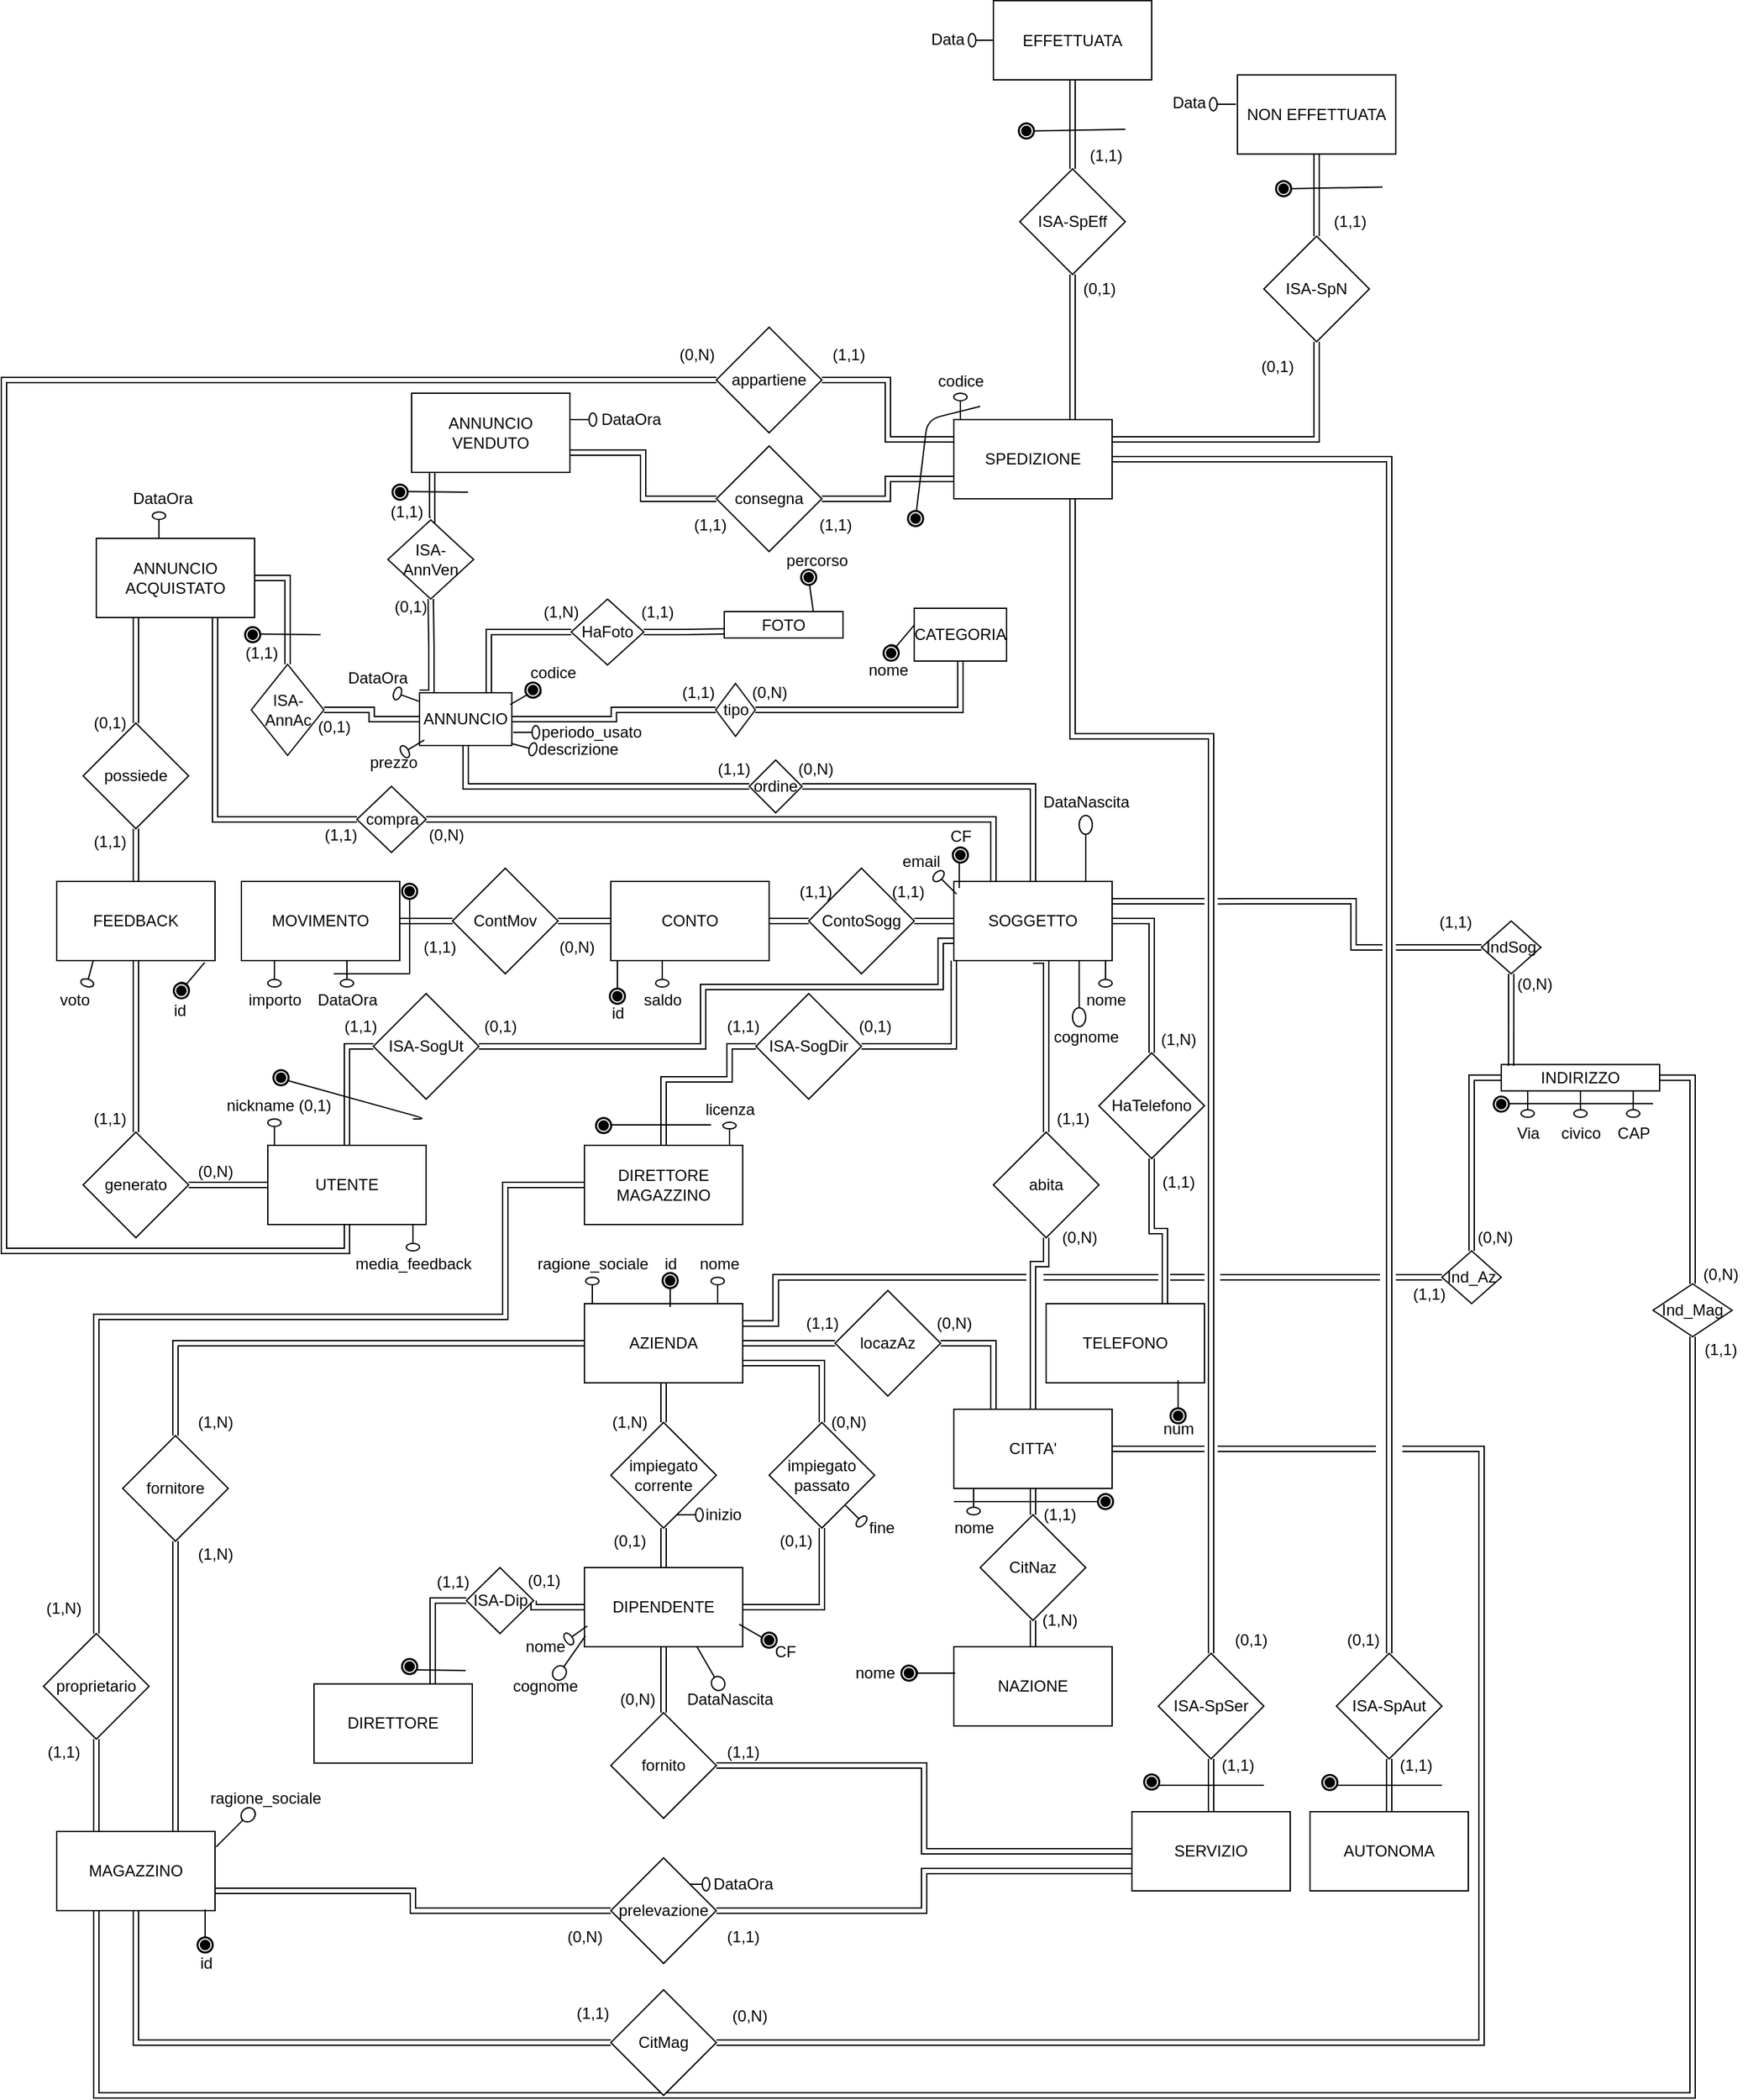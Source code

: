 <mxfile version="13.2.4" type="device"><diagram id="Wv8wHGKmc0EsWhxSoBeo" name="Page-1"><mxGraphModel dx="2701" dy="2025" grid="1" gridSize="10" guides="1" tooltips="1" connect="1" arrows="1" fold="1" page="1" pageScale="1" pageWidth="827" pageHeight="1169" math="0" shadow="0"><root><mxCell id="0"/><mxCell id="1" parent="0"/><mxCell id="1wREKBqJ1wzWJQBuaySk-95" style="edgeStyle=orthogonalEdgeStyle;shape=link;rounded=0;orthogonalLoop=1;jettySize=auto;html=1;exitX=0.5;exitY=1;exitDx=0;exitDy=0;entryX=0.5;entryY=0;entryDx=0;entryDy=0;" parent="1" source="1wREKBqJ1wzWJQBuaySk-1" target="1wREKBqJ1wzWJQBuaySk-94" edge="1"><mxGeometry relative="1" as="geometry"><Array as="points"><mxPoint x="750" y="300"/></Array></mxGeometry></mxCell><mxCell id="_1r12VByX3DmeJ0C--X8-73" style="edgeStyle=orthogonalEdgeStyle;shape=link;rounded=0;orthogonalLoop=1;jettySize=auto;html=1;exitX=0;exitY=0.75;exitDx=0;exitDy=0;entryX=1;entryY=0.5;entryDx=0;entryDy=0;" parent="1" source="1wREKBqJ1wzWJQBuaySk-1" target="_1r12VByX3DmeJ0C--X8-72" edge="1"><mxGeometry relative="1" as="geometry"><Array as="points"><mxPoint x="670" y="285"/><mxPoint x="670" y="320"/><mxPoint x="490" y="320"/><mxPoint x="490" y="365"/></Array></mxGeometry></mxCell><mxCell id="_1r12VByX3DmeJ0C--X8-76" style="edgeStyle=orthogonalEdgeStyle;shape=link;rounded=0;orthogonalLoop=1;jettySize=auto;html=1;exitX=0;exitY=1;exitDx=0;exitDy=0;entryX=1;entryY=0.5;entryDx=0;entryDy=0;" parent="1" source="1wREKBqJ1wzWJQBuaySk-1" target="_1r12VByX3DmeJ0C--X8-74" edge="1"><mxGeometry relative="1" as="geometry"/></mxCell><mxCell id="_1r12VByX3DmeJ0C--X8-112" style="edgeStyle=orthogonalEdgeStyle;shape=link;rounded=0;orthogonalLoop=1;jettySize=auto;html=1;exitX=1;exitY=0.5;exitDx=0;exitDy=0;" parent="1" source="1wREKBqJ1wzWJQBuaySk-1" target="_1r12VByX3DmeJ0C--X8-111" edge="1"><mxGeometry relative="1" as="geometry"/></mxCell><mxCell id="zGOdE_7E54P33ktK-stA-6" style="edgeStyle=orthogonalEdgeStyle;shape=link;rounded=0;orthogonalLoop=1;jettySize=auto;html=1;exitX=1;exitY=0.25;exitDx=0;exitDy=0;" parent="1" source="1wREKBqJ1wzWJQBuaySk-1" edge="1"><mxGeometry relative="1" as="geometry"><mxPoint x="870" y="255" as="targetPoint"/></mxGeometry></mxCell><mxCell id="3wxng_1ytLpCeB0Dm5og-33" style="edgeStyle=orthogonalEdgeStyle;shape=link;rounded=0;orthogonalLoop=1;jettySize=auto;html=1;exitX=0.25;exitY=0;exitDx=0;exitDy=0;entryX=1;entryY=0.5;entryDx=0;entryDy=0;" parent="1" source="1wREKBqJ1wzWJQBuaySk-1" target="3wxng_1ytLpCeB0Dm5og-21" edge="1"><mxGeometry relative="1" as="geometry"/></mxCell><mxCell id="3wxng_1ytLpCeB0Dm5og-37" style="edgeStyle=orthogonalEdgeStyle;shape=link;rounded=0;orthogonalLoop=1;jettySize=auto;html=1;exitX=0.5;exitY=0;exitDx=0;exitDy=0;entryX=1;entryY=0.5;entryDx=0;entryDy=0;" parent="1" source="1wREKBqJ1wzWJQBuaySk-1" target="1wREKBqJ1wzWJQBuaySk-16" edge="1"><mxGeometry relative="1" as="geometry"/></mxCell><mxCell id="1wREKBqJ1wzWJQBuaySk-1" value="SOGGETTO" style="rounded=0;whiteSpace=wrap;html=1;" parent="1" vertex="1"><mxGeometry x="680" y="240" width="120" height="60" as="geometry"/></mxCell><mxCell id="1wREKBqJ1wzWJQBuaySk-134" style="edgeStyle=orthogonalEdgeStyle;shape=link;rounded=0;orthogonalLoop=1;jettySize=auto;html=1;exitX=0.5;exitY=1;exitDx=0;exitDy=0;entryX=0;entryY=0.5;entryDx=0;entryDy=0;" parent="1" source="1wREKBqJ1wzWJQBuaySk-2" target="1wREKBqJ1wzWJQBuaySk-127" edge="1"><mxGeometry relative="1" as="geometry"><Array as="points"><mxPoint x="220" y="520"/><mxPoint x="-40" y="520"/><mxPoint x="-40" y="-140"/></Array></mxGeometry></mxCell><mxCell id="1wREKBqJ1wzWJQBuaySk-2" value="UTENTE" style="rounded=0;whiteSpace=wrap;html=1;" parent="1" vertex="1"><mxGeometry x="160" y="440" width="120" height="60" as="geometry"/></mxCell><mxCell id="1wREKBqJ1wzWJQBuaySk-61" style="edgeStyle=orthogonalEdgeStyle;shape=link;rounded=0;orthogonalLoop=1;jettySize=auto;html=1;exitX=0;exitY=0.5;exitDx=0;exitDy=0;" parent="1" source="1wREKBqJ1wzWJQBuaySk-3" target="1wREKBqJ1wzWJQBuaySk-44" edge="1"><mxGeometry relative="1" as="geometry"><Array as="points"><mxPoint x="340" y="470"/><mxPoint x="340" y="570"/><mxPoint x="30" y="570"/></Array></mxGeometry></mxCell><mxCell id="1wREKBqJ1wzWJQBuaySk-3" value="DIRETTORE MAGAZZINO" style="rounded=0;whiteSpace=wrap;html=1;" parent="1" vertex="1"><mxGeometry x="400" y="440" width="120" height="60" as="geometry"/></mxCell><mxCell id="3wxng_1ytLpCeB0Dm5og-46" style="edgeStyle=orthogonalEdgeStyle;shape=link;rounded=0;orthogonalLoop=1;jettySize=auto;html=1;exitX=0;exitY=0.5;exitDx=0;exitDy=0;entryX=0.5;entryY=1;entryDx=0;entryDy=0;" parent="1" source="1wREKBqJ1wzWJQBuaySk-16" target="1wREKBqJ1wzWJQBuaySk-18" edge="1"><mxGeometry relative="1" as="geometry"/></mxCell><mxCell id="1wREKBqJ1wzWJQBuaySk-16" value="ordine" style="rhombus;whiteSpace=wrap;html=1;" parent="1" vertex="1"><mxGeometry x="524.99" y="148" width="40" height="40" as="geometry"/></mxCell><mxCell id="3wxng_1ytLpCeB0Dm5og-43" style="edgeStyle=orthogonalEdgeStyle;shape=link;rounded=0;orthogonalLoop=1;jettySize=auto;html=1;exitX=0;exitY=0;exitDx=0;exitDy=0;entryX=0.5;entryY=1;entryDx=0;entryDy=0;" parent="1" source="1wREKBqJ1wzWJQBuaySk-18" target="_1r12VByX3DmeJ0C--X8-103" edge="1"><mxGeometry relative="1" as="geometry"><Array as="points"><mxPoint x="284" y="97"/><mxPoint x="284" y="62"/><mxPoint x="284" y="62"/></Array></mxGeometry></mxCell><mxCell id="3wxng_1ytLpCeB0Dm5og-47" style="edgeStyle=orthogonalEdgeStyle;shape=link;rounded=0;orthogonalLoop=1;jettySize=auto;html=1;exitX=1;exitY=0.5;exitDx=0;exitDy=0;entryX=0;entryY=0.5;entryDx=0;entryDy=0;" parent="1" source="1wREKBqJ1wzWJQBuaySk-18" target="1wREKBqJ1wzWJQBuaySk-69" edge="1"><mxGeometry relative="1" as="geometry"/></mxCell><mxCell id="1wREKBqJ1wzWJQBuaySk-18" value="ANNUNCIO" style="rounded=0;whiteSpace=wrap;html=1;" parent="1" vertex="1"><mxGeometry x="275" y="97" width="70" height="40" as="geometry"/></mxCell><mxCell id="1wREKBqJ1wzWJQBuaySk-40" style="edgeStyle=orthogonalEdgeStyle;shape=link;rounded=0;orthogonalLoop=1;jettySize=auto;html=1;exitX=0.25;exitY=1;exitDx=0;exitDy=0;entryX=0.5;entryY=0;entryDx=0;entryDy=0;" parent="1" source="1wREKBqJ1wzWJQBuaySk-20" target="1wREKBqJ1wzWJQBuaySk-39" edge="1"><mxGeometry relative="1" as="geometry"/></mxCell><mxCell id="3wxng_1ytLpCeB0Dm5og-39" style="edgeStyle=orthogonalEdgeStyle;shape=link;rounded=0;orthogonalLoop=1;jettySize=auto;html=1;exitX=1;exitY=0.5;exitDx=0;exitDy=0;entryX=0.5;entryY=0;entryDx=0;entryDy=0;" parent="1" source="1wREKBqJ1wzWJQBuaySk-20" target="_1r12VByX3DmeJ0C--X8-89" edge="1"><mxGeometry relative="1" as="geometry"/></mxCell><mxCell id="1wREKBqJ1wzWJQBuaySk-20" value="ANNUNCIO ACQUISTATO" style="rounded=0;whiteSpace=wrap;html=1;" parent="1" vertex="1"><mxGeometry x="30" y="-20" width="120" height="60" as="geometry"/></mxCell><mxCell id="1wREKBqJ1wzWJQBuaySk-125" style="edgeStyle=orthogonalEdgeStyle;shape=link;rounded=0;orthogonalLoop=1;jettySize=auto;html=1;exitX=1;exitY=0.75;exitDx=0;exitDy=0;entryX=0;entryY=0.5;entryDx=0;entryDy=0;" parent="1" source="1wREKBqJ1wzWJQBuaySk-26" target="1wREKBqJ1wzWJQBuaySk-79" edge="1"><mxGeometry relative="1" as="geometry"/></mxCell><mxCell id="1wREKBqJ1wzWJQBuaySk-26" value="ANNUNCIO VENDUTO" style="rounded=0;whiteSpace=wrap;html=1;" parent="1" vertex="1"><mxGeometry x="269" y="-130" width="120" height="60" as="geometry"/></mxCell><mxCell id="1wREKBqJ1wzWJQBuaySk-34" style="edgeStyle=orthogonalEdgeStyle;shape=link;rounded=0;orthogonalLoop=1;jettySize=auto;html=1;exitX=1;exitY=0.5;exitDx=0;exitDy=0;entryX=0;entryY=0.5;entryDx=0;entryDy=0;" parent="1" source="1wREKBqJ1wzWJQBuaySk-31" target="1wREKBqJ1wzWJQBuaySk-2" edge="1"><mxGeometry relative="1" as="geometry"/></mxCell><mxCell id="1wREKBqJ1wzWJQBuaySk-31" value="generato" style="rhombus;whiteSpace=wrap;html=1;" parent="1" vertex="1"><mxGeometry x="20" y="430" width="80" height="80" as="geometry"/></mxCell><mxCell id="1wREKBqJ1wzWJQBuaySk-37" style="edgeStyle=orthogonalEdgeStyle;shape=link;rounded=0;orthogonalLoop=1;jettySize=auto;html=1;exitX=0.5;exitY=1;exitDx=0;exitDy=0;entryX=0.5;entryY=0;entryDx=0;entryDy=0;" parent="1" source="1wREKBqJ1wzWJQBuaySk-36" target="1wREKBqJ1wzWJQBuaySk-31" edge="1"><mxGeometry relative="1" as="geometry"/></mxCell><mxCell id="1wREKBqJ1wzWJQBuaySk-36" value="FEEDBACK" style="rounded=0;whiteSpace=wrap;html=1;" parent="1" vertex="1"><mxGeometry y="240" width="120" height="60" as="geometry"/></mxCell><mxCell id="1wREKBqJ1wzWJQBuaySk-41" style="edgeStyle=orthogonalEdgeStyle;shape=link;rounded=0;orthogonalLoop=1;jettySize=auto;html=1;exitX=0.5;exitY=1;exitDx=0;exitDy=0;entryX=0.5;entryY=0;entryDx=0;entryDy=0;" parent="1" source="1wREKBqJ1wzWJQBuaySk-39" target="1wREKBqJ1wzWJQBuaySk-36" edge="1"><mxGeometry relative="1" as="geometry"/></mxCell><mxCell id="1wREKBqJ1wzWJQBuaySk-39" value="possiede" style="rhombus;whiteSpace=wrap;html=1;" parent="1" vertex="1"><mxGeometry x="20" y="120" width="80" height="80" as="geometry"/></mxCell><mxCell id="1wREKBqJ1wzWJQBuaySk-64" style="edgeStyle=orthogonalEdgeStyle;shape=link;rounded=0;orthogonalLoop=1;jettySize=auto;html=1;exitX=0.5;exitY=1;exitDx=0;exitDy=0;entryX=0.25;entryY=0;entryDx=0;entryDy=0;" parent="1" source="1wREKBqJ1wzWJQBuaySk-44" target="1wREKBqJ1wzWJQBuaySk-58" edge="1"><mxGeometry relative="1" as="geometry"/></mxCell><mxCell id="1wREKBqJ1wzWJQBuaySk-44" value="proprietario" style="rhombus;whiteSpace=wrap;html=1;" parent="1" vertex="1"><mxGeometry x="-10" y="810" width="80" height="80" as="geometry"/></mxCell><mxCell id="1wREKBqJ1wzWJQBuaySk-100" style="edgeStyle=orthogonalEdgeStyle;shape=link;rounded=0;orthogonalLoop=1;jettySize=auto;html=1;exitX=1;exitY=0.5;exitDx=0;exitDy=0;entryX=0;entryY=0.5;entryDx=0;entryDy=0;" parent="1" source="1wREKBqJ1wzWJQBuaySk-45" target="1wREKBqJ1wzWJQBuaySk-98" edge="1"><mxGeometry relative="1" as="geometry"/></mxCell><mxCell id="zGOdE_7E54P33ktK-stA-16" style="edgeStyle=orthogonalEdgeStyle;shape=link;rounded=0;orthogonalLoop=1;jettySize=auto;html=1;exitX=1;exitY=0.25;exitDx=0;exitDy=0;width=4.286;" parent="1" source="1wREKBqJ1wzWJQBuaySk-45" edge="1"><mxGeometry relative="1" as="geometry"><mxPoint x="735" y="540" as="targetPoint"/><mxPoint x="525" y="575" as="sourcePoint"/><Array as="points"><mxPoint x="545" y="575"/><mxPoint x="545" y="540"/></Array></mxGeometry></mxCell><mxCell id="1wREKBqJ1wzWJQBuaySk-45" value="AZIENDA" style="rounded=0;whiteSpace=wrap;html=1;" parent="1" vertex="1"><mxGeometry x="400" y="560" width="120" height="60" as="geometry"/></mxCell><mxCell id="1wREKBqJ1wzWJQBuaySk-145" style="edgeStyle=orthogonalEdgeStyle;shape=link;rounded=0;orthogonalLoop=1;jettySize=auto;html=1;exitX=0.5;exitY=1;exitDx=0;exitDy=0;entryX=0.5;entryY=0;entryDx=0;entryDy=0;" parent="1" source="1wREKBqJ1wzWJQBuaySk-46" target="1wREKBqJ1wzWJQBuaySk-144" edge="1"><mxGeometry relative="1" as="geometry"/></mxCell><mxCell id="3wxng_1ytLpCeB0Dm5og-12" style="edgeStyle=orthogonalEdgeStyle;shape=link;rounded=0;orthogonalLoop=1;jettySize=auto;html=1;exitX=0;exitY=0.5;exitDx=0;exitDy=0;entryX=1;entryY=0.5;entryDx=0;entryDy=0;" parent="1" source="1wREKBqJ1wzWJQBuaySk-46" target="3wxng_1ytLpCeB0Dm5og-4" edge="1"><mxGeometry relative="1" as="geometry"/></mxCell><mxCell id="1wREKBqJ1wzWJQBuaySk-46" value="DIPENDENTE" style="rounded=0;whiteSpace=wrap;html=1;" parent="1" vertex="1"><mxGeometry x="400" y="760" width="120" height="60" as="geometry"/></mxCell><mxCell id="1wREKBqJ1wzWJQBuaySk-56" style="edgeStyle=orthogonalEdgeStyle;shape=link;rounded=0;orthogonalLoop=1;jettySize=auto;html=1;exitX=0.5;exitY=1;exitDx=0;exitDy=0;entryX=1;entryY=0.5;entryDx=0;entryDy=0;" parent="1" source="1wREKBqJ1wzWJQBuaySk-48" target="1wREKBqJ1wzWJQBuaySk-46" edge="1"><mxGeometry relative="1" as="geometry"/></mxCell><mxCell id="1wREKBqJ1wzWJQBuaySk-97" style="edgeStyle=orthogonalEdgeStyle;shape=link;rounded=0;orthogonalLoop=1;jettySize=auto;html=1;exitX=0.5;exitY=0;exitDx=0;exitDy=0;entryX=1;entryY=0.75;entryDx=0;entryDy=0;" parent="1" source="1wREKBqJ1wzWJQBuaySk-48" target="1wREKBqJ1wzWJQBuaySk-45" edge="1"><mxGeometry relative="1" as="geometry"/></mxCell><mxCell id="1wREKBqJ1wzWJQBuaySk-48" value="impiegato passato" style="rhombus;whiteSpace=wrap;html=1;" parent="1" vertex="1"><mxGeometry x="540" y="650" width="80" height="80" as="geometry"/></mxCell><mxCell id="1wREKBqJ1wzWJQBuaySk-50" style="edgeStyle=orthogonalEdgeStyle;shape=link;rounded=0;orthogonalLoop=1;jettySize=auto;html=1;exitX=0.5;exitY=0;exitDx=0;exitDy=0;entryX=0.5;entryY=1;entryDx=0;entryDy=0;" parent="1" source="1wREKBqJ1wzWJQBuaySk-49" target="1wREKBqJ1wzWJQBuaySk-45" edge="1"><mxGeometry relative="1" as="geometry"/></mxCell><mxCell id="1wREKBqJ1wzWJQBuaySk-51" style="edgeStyle=orthogonalEdgeStyle;shape=link;rounded=0;orthogonalLoop=1;jettySize=auto;html=1;exitX=0.5;exitY=1;exitDx=0;exitDy=0;entryX=0.5;entryY=0;entryDx=0;entryDy=0;" parent="1" source="1wREKBqJ1wzWJQBuaySk-49" target="1wREKBqJ1wzWJQBuaySk-46" edge="1"><mxGeometry relative="1" as="geometry"/></mxCell><mxCell id="1wREKBqJ1wzWJQBuaySk-49" value="impiegato corrente" style="rhombus;whiteSpace=wrap;html=1;" parent="1" vertex="1"><mxGeometry x="420" y="650" width="80" height="80" as="geometry"/></mxCell><mxCell id="1wREKBqJ1wzWJQBuaySk-140" style="edgeStyle=orthogonalEdgeStyle;shape=link;rounded=0;orthogonalLoop=1;jettySize=auto;html=1;exitX=1;exitY=0.75;exitDx=0;exitDy=0;" parent="1" source="1wREKBqJ1wzWJQBuaySk-58" target="1wREKBqJ1wzWJQBuaySk-115" edge="1"><mxGeometry relative="1" as="geometry"/></mxCell><mxCell id="1wREKBqJ1wzWJQBuaySk-142" style="edgeStyle=orthogonalEdgeStyle;shape=link;rounded=0;orthogonalLoop=1;jettySize=auto;html=1;exitX=0.5;exitY=1;exitDx=0;exitDy=0;entryX=0;entryY=0.5;entryDx=0;entryDy=0;" parent="1" source="1wREKBqJ1wzWJQBuaySk-58" target="1wREKBqJ1wzWJQBuaySk-102" edge="1"><mxGeometry relative="1" as="geometry"/></mxCell><mxCell id="zGOdE_7E54P33ktK-stA-24" style="edgeStyle=orthogonalEdgeStyle;shape=link;rounded=0;orthogonalLoop=1;jettySize=auto;html=1;exitX=0.25;exitY=1;exitDx=0;exitDy=0;entryX=0.5;entryY=1;entryDx=0;entryDy=0;" parent="1" source="1wREKBqJ1wzWJQBuaySk-58" target="_1r12VByX3DmeJ0C--X8-161" edge="1"><mxGeometry relative="1" as="geometry"><Array as="points"><mxPoint x="30" y="1160"/><mxPoint x="1240" y="1160"/></Array></mxGeometry></mxCell><mxCell id="1wREKBqJ1wzWJQBuaySk-58" value="MAGAZZINO" style="rounded=0;whiteSpace=wrap;html=1;" parent="1" vertex="1"><mxGeometry y="960" width="120" height="60" as="geometry"/></mxCell><mxCell id="3wxng_1ytLpCeB0Dm5og-48" style="edgeStyle=orthogonalEdgeStyle;shape=link;rounded=0;orthogonalLoop=1;jettySize=auto;html=1;exitX=1;exitY=0.5;exitDx=0;exitDy=0;entryX=0.5;entryY=1;entryDx=0;entryDy=0;" parent="1" source="1wREKBqJ1wzWJQBuaySk-69" target="1wREKBqJ1wzWJQBuaySk-70" edge="1"><mxGeometry relative="1" as="geometry"/></mxCell><mxCell id="1wREKBqJ1wzWJQBuaySk-69" value="tipo" style="rhombus;whiteSpace=wrap;html=1;" parent="1" vertex="1"><mxGeometry x="499.55" y="90" width="30" height="40" as="geometry"/></mxCell><mxCell id="1wREKBqJ1wzWJQBuaySk-70" value="CATEGORIA" style="rounded=0;whiteSpace=wrap;html=1;" parent="1" vertex="1"><mxGeometry x="650" y="33" width="70" height="40" as="geometry"/></mxCell><mxCell id="1wREKBqJ1wzWJQBuaySk-73" value="CONTO" style="rounded=0;whiteSpace=wrap;html=1;" parent="1" vertex="1"><mxGeometry x="420" y="240" width="120" height="60" as="geometry"/></mxCell><mxCell id="1wREKBqJ1wzWJQBuaySk-74" value="MOVIMENTO" style="rounded=0;whiteSpace=wrap;html=1;" parent="1" vertex="1"><mxGeometry x="140" y="240" width="120" height="60" as="geometry"/></mxCell><mxCell id="1wREKBqJ1wzWJQBuaySk-76" style="edgeStyle=orthogonalEdgeStyle;shape=link;rounded=0;orthogonalLoop=1;jettySize=auto;html=1;exitX=1;exitY=0.5;exitDx=0;exitDy=0;entryX=0;entryY=0.5;entryDx=0;entryDy=0;" parent="1" source="1wREKBqJ1wzWJQBuaySk-75" target="1wREKBqJ1wzWJQBuaySk-73" edge="1"><mxGeometry relative="1" as="geometry"/></mxCell><mxCell id="1wREKBqJ1wzWJQBuaySk-77" style="edgeStyle=orthogonalEdgeStyle;shape=link;rounded=0;orthogonalLoop=1;jettySize=auto;html=1;exitX=0;exitY=0.5;exitDx=0;exitDy=0;entryX=1;entryY=0.5;entryDx=0;entryDy=0;" parent="1" source="1wREKBqJ1wzWJQBuaySk-75" target="1wREKBqJ1wzWJQBuaySk-74" edge="1"><mxGeometry relative="1" as="geometry"/></mxCell><mxCell id="1wREKBqJ1wzWJQBuaySk-75" value="ContMov" style="rhombus;whiteSpace=wrap;html=1;" parent="1" vertex="1"><mxGeometry x="300" y="230" width="80" height="80" as="geometry"/></mxCell><mxCell id="1wREKBqJ1wzWJQBuaySk-79" value="consegna" style="rhombus;whiteSpace=wrap;html=1;" parent="1" vertex="1"><mxGeometry x="500" y="-90" width="80" height="80" as="geometry"/></mxCell><mxCell id="1wREKBqJ1wzWJQBuaySk-126" style="edgeStyle=orthogonalEdgeStyle;shape=link;rounded=0;orthogonalLoop=1;jettySize=auto;html=1;exitX=0;exitY=0.75;exitDx=0;exitDy=0;entryX=1;entryY=0.5;entryDx=0;entryDy=0;" parent="1" source="1wREKBqJ1wzWJQBuaySk-80" target="1wREKBqJ1wzWJQBuaySk-79" edge="1"><mxGeometry relative="1" as="geometry"/></mxCell><mxCell id="_1r12VByX3DmeJ0C--X8-33" style="edgeStyle=orthogonalEdgeStyle;shape=link;rounded=0;orthogonalLoop=1;jettySize=auto;html=1;exitX=0.75;exitY=1;exitDx=0;exitDy=0;entryX=0.5;entryY=0;entryDx=0;entryDy=0;" parent="1" source="1wREKBqJ1wzWJQBuaySk-80" target="_1r12VByX3DmeJ0C--X8-3" edge="1"><mxGeometry relative="1" as="geometry"><Array as="points"><mxPoint x="770" y="130"/><mxPoint x="875" y="130"/></Array></mxGeometry></mxCell><mxCell id="_1r12VByX3DmeJ0C--X8-34" style="edgeStyle=orthogonalEdgeStyle;shape=link;rounded=0;orthogonalLoop=1;jettySize=auto;html=1;exitX=1;exitY=0.5;exitDx=0;exitDy=0;" parent="1" source="1wREKBqJ1wzWJQBuaySk-80" target="_1r12VByX3DmeJ0C--X8-2" edge="1"><mxGeometry relative="1" as="geometry"/></mxCell><mxCell id="1wREKBqJ1wzWJQBuaySk-80" value="SPEDIZIONE" style="rounded=0;whiteSpace=wrap;html=1;" parent="1" vertex="1"><mxGeometry x="680" y="-110" width="120" height="60" as="geometry"/></mxCell><mxCell id="1wREKBqJ1wzWJQBuaySk-153" style="edgeStyle=orthogonalEdgeStyle;shape=link;rounded=0;orthogonalLoop=1;jettySize=auto;html=1;exitX=1;exitY=0.5;exitDx=0;exitDy=0;" parent="1" source="1wREKBqJ1wzWJQBuaySk-93" edge="1"><mxGeometry relative="1" as="geometry"><mxPoint x="870" y="670" as="targetPoint"/></mxGeometry></mxCell><mxCell id="1wREKBqJ1wzWJQBuaySk-93" value="CITTA'" style="rounded=0;whiteSpace=wrap;html=1;" parent="1" vertex="1"><mxGeometry x="680" y="640" width="120" height="60" as="geometry"/></mxCell><mxCell id="1wREKBqJ1wzWJQBuaySk-96" style="edgeStyle=orthogonalEdgeStyle;shape=link;rounded=0;orthogonalLoop=1;jettySize=auto;html=1;exitX=0.5;exitY=1;exitDx=0;exitDy=0;entryX=0.5;entryY=0;entryDx=0;entryDy=0;" parent="1" source="1wREKBqJ1wzWJQBuaySk-94" target="1wREKBqJ1wzWJQBuaySk-93" edge="1"><mxGeometry relative="1" as="geometry"><Array as="points"><mxPoint x="750" y="530"/><mxPoint x="740" y="530"/></Array></mxGeometry></mxCell><mxCell id="1wREKBqJ1wzWJQBuaySk-94" value="abita" style="rhombus;whiteSpace=wrap;html=1;" parent="1" vertex="1"><mxGeometry x="710" y="430" width="80" height="80" as="geometry"/></mxCell><mxCell id="1wREKBqJ1wzWJQBuaySk-101" style="edgeStyle=orthogonalEdgeStyle;shape=link;rounded=0;orthogonalLoop=1;jettySize=auto;html=1;exitX=1;exitY=0.5;exitDx=0;exitDy=0;entryX=0.25;entryY=0;entryDx=0;entryDy=0;" parent="1" source="1wREKBqJ1wzWJQBuaySk-98" target="1wREKBqJ1wzWJQBuaySk-93" edge="1"><mxGeometry relative="1" as="geometry"/></mxCell><mxCell id="1wREKBqJ1wzWJQBuaySk-98" value="locazAz" style="rhombus;whiteSpace=wrap;html=1;" parent="1" vertex="1"><mxGeometry x="590" y="550" width="80" height="80" as="geometry"/></mxCell><mxCell id="1wREKBqJ1wzWJQBuaySk-143" style="edgeStyle=orthogonalEdgeStyle;shape=link;rounded=0;orthogonalLoop=1;jettySize=auto;html=1;exitX=1;exitY=0.5;exitDx=0;exitDy=0;" parent="1" source="1wREKBqJ1wzWJQBuaySk-102" edge="1"><mxGeometry relative="1" as="geometry"><mxPoint x="1020" y="670" as="targetPoint"/><Array as="points"><mxPoint x="1080" y="1120"/><mxPoint x="1080" y="670"/></Array></mxGeometry></mxCell><mxCell id="1wREKBqJ1wzWJQBuaySk-102" value="CitMag" style="rhombus;whiteSpace=wrap;html=1;" parent="1" vertex="1"><mxGeometry x="420" y="1080" width="80" height="80" as="geometry"/></mxCell><mxCell id="1wREKBqJ1wzWJQBuaySk-107" style="edgeStyle=orthogonalEdgeStyle;shape=link;rounded=0;orthogonalLoop=1;jettySize=auto;html=1;exitX=0.5;exitY=0;exitDx=0;exitDy=0;entryX=0.5;entryY=1;entryDx=0;entryDy=0;" parent="1" source="1wREKBqJ1wzWJQBuaySk-105" target="1wREKBqJ1wzWJQBuaySk-93" edge="1"><mxGeometry relative="1" as="geometry"/></mxCell><mxCell id="1wREKBqJ1wzWJQBuaySk-108" style="edgeStyle=orthogonalEdgeStyle;shape=link;rounded=0;orthogonalLoop=1;jettySize=auto;html=1;exitX=0.5;exitY=1;exitDx=0;exitDy=0;entryX=0.5;entryY=0;entryDx=0;entryDy=0;" parent="1" source="1wREKBqJ1wzWJQBuaySk-105" target="1wREKBqJ1wzWJQBuaySk-106" edge="1"><mxGeometry relative="1" as="geometry"/></mxCell><mxCell id="1wREKBqJ1wzWJQBuaySk-105" value="CitNaz" style="rhombus;whiteSpace=wrap;html=1;" parent="1" vertex="1"><mxGeometry x="700" y="720" width="80" height="80" as="geometry"/></mxCell><mxCell id="1wREKBqJ1wzWJQBuaySk-106" value="NAZIONE" style="rounded=0;whiteSpace=wrap;html=1;" parent="1" vertex="1"><mxGeometry x="680" y="820" width="120" height="60" as="geometry"/></mxCell><mxCell id="1wREKBqJ1wzWJQBuaySk-116" value="" style="shape=mxgraph.pid.fittings.open_disc;html=1;pointerEvents=1;align=center;verticalLabelPosition=bottom;verticalAlign=top;dashed=0;rotation=90;" parent="1" vertex="1"><mxGeometry x="480" y="990" width="10" height="20" as="geometry"/></mxCell><mxCell id="1wREKBqJ1wzWJQBuaySk-117" value="DataOra" style="text;html=1;align=center;verticalAlign=middle;resizable=0;points=[];autosize=1;" parent="1" vertex="1"><mxGeometry x="490" y="990" width="60" height="20" as="geometry"/></mxCell><mxCell id="1wREKBqJ1wzWJQBuaySk-122" style="edgeStyle=orthogonalEdgeStyle;shape=link;rounded=0;orthogonalLoop=1;jettySize=auto;html=1;exitX=0.5;exitY=1;exitDx=0;exitDy=0;entryX=0.75;entryY=0;entryDx=0;entryDy=0;" parent="1" source="1wREKBqJ1wzWJQBuaySk-120" target="1wREKBqJ1wzWJQBuaySk-58" edge="1"><mxGeometry relative="1" as="geometry"/></mxCell><mxCell id="1wREKBqJ1wzWJQBuaySk-123" style="edgeStyle=orthogonalEdgeStyle;shape=link;rounded=0;orthogonalLoop=1;jettySize=auto;html=1;exitX=0.5;exitY=0;exitDx=0;exitDy=0;entryX=0;entryY=0.5;entryDx=0;entryDy=0;" parent="1" source="1wREKBqJ1wzWJQBuaySk-120" target="1wREKBqJ1wzWJQBuaySk-45" edge="1"><mxGeometry relative="1" as="geometry"/></mxCell><mxCell id="1wREKBqJ1wzWJQBuaySk-120" value="fornitore" style="rhombus;whiteSpace=wrap;html=1;" parent="1" vertex="1"><mxGeometry x="50" y="660" width="80" height="80" as="geometry"/></mxCell><mxCell id="1wREKBqJ1wzWJQBuaySk-135" style="edgeStyle=orthogonalEdgeStyle;shape=link;rounded=0;orthogonalLoop=1;jettySize=auto;html=1;exitX=1;exitY=0.5;exitDx=0;exitDy=0;entryX=0;entryY=0.25;entryDx=0;entryDy=0;" parent="1" source="1wREKBqJ1wzWJQBuaySk-127" target="1wREKBqJ1wzWJQBuaySk-80" edge="1"><mxGeometry relative="1" as="geometry"/></mxCell><mxCell id="1wREKBqJ1wzWJQBuaySk-127" value="appartiene" style="rhombus;whiteSpace=wrap;html=1;" parent="1" vertex="1"><mxGeometry x="500" y="-180" width="80" height="80" as="geometry"/></mxCell><mxCell id="_1r12VByX3DmeJ0C--X8-29" style="edgeStyle=orthogonalEdgeStyle;shape=link;rounded=0;orthogonalLoop=1;jettySize=auto;html=1;exitX=1;exitY=0.5;exitDx=0;exitDy=0;entryX=0;entryY=0.75;entryDx=0;entryDy=0;" parent="1" source="1wREKBqJ1wzWJQBuaySk-115" target="_1r12VByX3DmeJ0C--X8-7" edge="1"><mxGeometry relative="1" as="geometry"/></mxCell><mxCell id="1wREKBqJ1wzWJQBuaySk-115" value="prelevazione" style="rhombus;whiteSpace=wrap;html=1;" parent="1" vertex="1"><mxGeometry x="420" y="980" width="80" height="80" as="geometry"/></mxCell><mxCell id="_1r12VByX3DmeJ0C--X8-30" style="edgeStyle=orthogonalEdgeStyle;shape=link;rounded=0;orthogonalLoop=1;jettySize=auto;html=1;exitX=1;exitY=0.5;exitDx=0;exitDy=0;entryX=0;entryY=0.5;entryDx=0;entryDy=0;" parent="1" source="1wREKBqJ1wzWJQBuaySk-144" target="_1r12VByX3DmeJ0C--X8-7" edge="1"><mxGeometry relative="1" as="geometry"/></mxCell><mxCell id="1wREKBqJ1wzWJQBuaySk-144" value="fornito" style="rhombus;whiteSpace=wrap;html=1;" parent="1" vertex="1"><mxGeometry x="420" y="870" width="80" height="80" as="geometry"/></mxCell><mxCell id="1wREKBqJ1wzWJQBuaySk-156" style="edgeStyle=orthogonalEdgeStyle;shape=link;rounded=0;orthogonalLoop=1;jettySize=auto;html=1;exitX=1;exitY=0.5;exitDx=0;exitDy=0;entryX=0;entryY=0.5;entryDx=0;entryDy=0;" parent="1" source="1wREKBqJ1wzWJQBuaySk-154" target="1wREKBqJ1wzWJQBuaySk-1" edge="1"><mxGeometry relative="1" as="geometry"/></mxCell><mxCell id="1wREKBqJ1wzWJQBuaySk-157" style="edgeStyle=orthogonalEdgeStyle;shape=link;rounded=0;orthogonalLoop=1;jettySize=auto;html=1;exitX=0;exitY=0.5;exitDx=0;exitDy=0;entryX=1;entryY=0.5;entryDx=0;entryDy=0;" parent="1" source="1wREKBqJ1wzWJQBuaySk-154" target="1wREKBqJ1wzWJQBuaySk-73" edge="1"><mxGeometry relative="1" as="geometry"/></mxCell><mxCell id="1wREKBqJ1wzWJQBuaySk-154" value="ContoSogg" style="rhombus;whiteSpace=wrap;html=1;color=green;" parent="1" vertex="1"><mxGeometry x="570" y="230" width="80" height="80" as="geometry"/></mxCell><mxCell id="JY2MZQl1YCf0excggRzp-2" value="" style="shape=mxgraph.pid.fittings.open_disc;html=1;pointerEvents=1;align=center;verticalLabelPosition=bottom;verticalAlign=top;dashed=0;rotation=90;" parent="1" vertex="1"><mxGeometry x="475" y="710" width="10" height="20" as="geometry"/></mxCell><mxCell id="JY2MZQl1YCf0excggRzp-4" value="" style="shape=mxgraph.pid.fittings.open_disc;html=1;pointerEvents=1;align=center;verticalLabelPosition=bottom;verticalAlign=top;dashed=0;rotation=-225;" parent="1" vertex="1"><mxGeometry x="600" y="710" width="10" height="20" as="geometry"/></mxCell><mxCell id="JY2MZQl1YCf0excggRzp-5" value="inizio" style="text;html=1;align=center;verticalAlign=middle;resizable=0;points=[];autosize=1;" parent="1" vertex="1"><mxGeometry x="485" y="710" width="40" height="20" as="geometry"/></mxCell><mxCell id="JY2MZQl1YCf0excggRzp-6" value="fine" style="text;html=1;align=center;verticalAlign=middle;resizable=0;points=[];autosize=1;" parent="1" vertex="1"><mxGeometry x="610" y="720" width="30" height="20" as="geometry"/></mxCell><mxCell id="JY2MZQl1YCf0excggRzp-7" value="(1,1)" style="text;html=1;align=center;verticalAlign=middle;resizable=0;points=[];autosize=1;" parent="1" vertex="1"><mxGeometry x="570" y="-40" width="40" height="20" as="geometry"/></mxCell><mxCell id="JY2MZQl1YCf0excggRzp-8" value="(1,1)" style="text;html=1;align=center;verticalAlign=middle;resizable=0;points=[];autosize=1;" parent="1" vertex="1"><mxGeometry x="475" y="-40" width="40" height="20" as="geometry"/></mxCell><mxCell id="JY2MZQl1YCf0excggRzp-9" value="(1,1)" style="text;html=1;align=center;verticalAlign=middle;resizable=0;points=[];autosize=1;" parent="1" vertex="1"><mxGeometry x="580" y="-169" width="40" height="20" as="geometry"/></mxCell><mxCell id="JY2MZQl1YCf0excggRzp-10" value="(0,N)" style="text;html=1;align=center;verticalAlign=middle;resizable=0;points=[];autosize=1;" parent="1" vertex="1"><mxGeometry x="465" y="-169" width="40" height="20" as="geometry"/></mxCell><mxCell id="JY2MZQl1YCf0excggRzp-17" value="(1,1)" style="text;html=1;align=center;verticalAlign=middle;resizable=0;points=[];autosize=1;" parent="1" vertex="1"><mxGeometry x="625" y="237.5" width="40" height="20" as="geometry"/></mxCell><mxCell id="JY2MZQl1YCf0excggRzp-19" value="(1,1)" style="text;html=1;align=center;verticalAlign=middle;resizable=0;points=[];autosize=1;" parent="1" vertex="1"><mxGeometry x="555" y="237.5" width="40" height="20" as="geometry"/></mxCell><mxCell id="JY2MZQl1YCf0excggRzp-20" value="(0,N)" style="text;html=1;align=center;verticalAlign=middle;resizable=0;points=[];autosize=1;" parent="1" vertex="1"><mxGeometry x="374" y="280" width="40" height="20" as="geometry"/></mxCell><mxCell id="JY2MZQl1YCf0excggRzp-21" value="(1,1)" style="text;html=1;align=center;verticalAlign=middle;resizable=0;points=[];autosize=1;" parent="1" vertex="1"><mxGeometry x="270" y="280" width="40" height="20" as="geometry"/></mxCell><mxCell id="JY2MZQl1YCf0excggRzp-22" value="(0,1)" style="text;html=1;align=center;verticalAlign=middle;resizable=0;points=[];autosize=1;" parent="1" vertex="1"><mxGeometry x="20" y="110" width="40" height="20" as="geometry"/></mxCell><mxCell id="JY2MZQl1YCf0excggRzp-24" value="(1,1)" style="text;html=1;align=center;verticalAlign=middle;resizable=0;points=[];autosize=1;" parent="1" vertex="1"><mxGeometry x="20" y="200" width="40" height="20" as="geometry"/></mxCell><mxCell id="JY2MZQl1YCf0excggRzp-25" value="(0,N)" style="text;html=1;align=center;verticalAlign=middle;resizable=0;points=[];autosize=1;" parent="1" vertex="1"><mxGeometry x="100" y="450" width="40" height="20" as="geometry"/></mxCell><mxCell id="JY2MZQl1YCf0excggRzp-26" value="(1,1)" style="text;html=1;align=center;verticalAlign=middle;resizable=0;points=[];autosize=1;" parent="1" vertex="1"><mxGeometry x="20" y="410" width="40" height="20" as="geometry"/></mxCell><mxCell id="JY2MZQl1YCf0excggRzp-27" value="(1,1)" style="text;html=1;align=center;verticalAlign=middle;resizable=0;points=[];autosize=1;" parent="1" vertex="1"><mxGeometry x="750" y="410" width="40" height="20" as="geometry"/></mxCell><mxCell id="JY2MZQl1YCf0excggRzp-28" value="(0,N)" style="text;html=1;align=center;verticalAlign=middle;resizable=0;points=[];autosize=1;" parent="1" vertex="1"><mxGeometry x="755" y="500" width="40" height="20" as="geometry"/></mxCell><mxCell id="JY2MZQl1YCf0excggRzp-30" value="(1,1)" style="text;html=1;align=center;verticalAlign=middle;resizable=0;points=[];autosize=1;" parent="1" vertex="1"><mxGeometry x="740" y="710" width="40" height="20" as="geometry"/></mxCell><mxCell id="JY2MZQl1YCf0excggRzp-31" value="(1,N)" style="text;html=1;align=center;verticalAlign=middle;resizable=0;points=[];autosize=1;" parent="1" vertex="1"><mxGeometry x="740" y="790" width="40" height="20" as="geometry"/></mxCell><mxCell id="JY2MZQl1YCf0excggRzp-33" value="(1,1)" style="text;html=1;align=center;verticalAlign=middle;resizable=0;points=[];autosize=1;" parent="1" vertex="1"><mxGeometry x="560" y="565" width="40" height="20" as="geometry"/></mxCell><mxCell id="JY2MZQl1YCf0excggRzp-34" value="(0,N)" style="text;html=1;align=center;verticalAlign=middle;resizable=0;points=[];autosize=1;" parent="1" vertex="1"><mxGeometry x="660" y="565" width="40" height="20" as="geometry"/></mxCell><mxCell id="JY2MZQl1YCf0excggRzp-37" value="(0,N)" style="text;html=1;align=center;verticalAlign=middle;resizable=0;points=[];autosize=1;" parent="1" vertex="1"><mxGeometry x="580" y="640" width="40" height="20" as="geometry"/></mxCell><mxCell id="JY2MZQl1YCf0excggRzp-41" value="(0,1)" style="text;html=1;align=center;verticalAlign=middle;resizable=0;points=[];autosize=1;" parent="1" vertex="1"><mxGeometry x="540" y="730" width="40" height="20" as="geometry"/></mxCell><mxCell id="JY2MZQl1YCf0excggRzp-42" value="(1,N)" style="text;html=1;align=center;verticalAlign=middle;resizable=0;points=[];autosize=1;" parent="1" vertex="1"><mxGeometry x="414" y="640" width="40" height="20" as="geometry"/></mxCell><mxCell id="JY2MZQl1YCf0excggRzp-44" value="(0,1)" style="text;html=1;align=center;verticalAlign=middle;resizable=0;points=[];autosize=1;" parent="1" vertex="1"><mxGeometry x="414" y="730" width="40" height="20" as="geometry"/></mxCell><mxCell id="JY2MZQl1YCf0excggRzp-48" value="(1,1)" style="text;html=1;align=center;verticalAlign=middle;resizable=0;points=[];autosize=1;" parent="1" vertex="1"><mxGeometry x="500" y="890" width="40" height="20" as="geometry"/></mxCell><mxCell id="JY2MZQl1YCf0excggRzp-49" value="(0,N)" style="text;html=1;align=center;verticalAlign=middle;resizable=0;points=[];autosize=1;" parent="1" vertex="1"><mxGeometry x="420" y="850" width="40" height="20" as="geometry"/></mxCell><mxCell id="JY2MZQl1YCf0excggRzp-50" value="(1,1)" style="text;html=1;align=center;verticalAlign=middle;resizable=0;points=[];autosize=1;" parent="1" vertex="1"><mxGeometry x="500" y="1030" width="40" height="20" as="geometry"/></mxCell><mxCell id="JY2MZQl1YCf0excggRzp-51" value="(0,N)" style="text;html=1;align=center;verticalAlign=middle;resizable=0;points=[];autosize=1;" parent="1" vertex="1"><mxGeometry x="380" y="1030" width="40" height="20" as="geometry"/></mxCell><mxCell id="JY2MZQl1YCf0excggRzp-52" value="(1,1)" style="text;html=1;align=center;verticalAlign=middle;resizable=0;points=[];autosize=1;" parent="1" vertex="1"><mxGeometry x="386" y="1088" width="40" height="20" as="geometry"/></mxCell><mxCell id="JY2MZQl1YCf0excggRzp-53" value="(0,N)" style="text;html=1;align=center;verticalAlign=middle;resizable=0;points=[];autosize=1;" parent="1" vertex="1"><mxGeometry x="505" y="1090" width="40" height="20" as="geometry"/></mxCell><mxCell id="JY2MZQl1YCf0excggRzp-54" value="(1,N)" style="text;html=1;align=center;verticalAlign=middle;resizable=0;points=[];autosize=1;" parent="1" vertex="1"><mxGeometry x="100" y="640" width="40" height="20" as="geometry"/></mxCell><mxCell id="JY2MZQl1YCf0excggRzp-55" value="(1,N)" style="text;html=1;align=center;verticalAlign=middle;resizable=0;points=[];autosize=1;" parent="1" vertex="1"><mxGeometry x="100" y="740" width="40" height="20" as="geometry"/></mxCell><mxCell id="JY2MZQl1YCf0excggRzp-57" value="(1,N)" style="text;html=1;align=center;verticalAlign=middle;resizable=0;points=[];autosize=1;" parent="1" vertex="1"><mxGeometry x="-15" y="781" width="40" height="20" as="geometry"/></mxCell><mxCell id="JY2MZQl1YCf0excggRzp-58" value="(1,1)" style="text;html=1;align=center;verticalAlign=middle;resizable=0;points=[];autosize=1;" parent="1" vertex="1"><mxGeometry x="-15" y="890" width="40" height="20" as="geometry"/></mxCell><mxCell id="JY2MZQl1YCf0excggRzp-60" value="" style="shape=mxgraph.pid.fittings.open_disc;html=1;pointerEvents=1;align=center;verticalLabelPosition=bottom;verticalAlign=top;dashed=0;" parent="1" vertex="1"><mxGeometry x="680" y="-130" width="10" height="20" as="geometry"/></mxCell><mxCell id="JY2MZQl1YCf0excggRzp-62" value="codice" style="text;html=1;align=center;verticalAlign=middle;resizable=0;points=[];autosize=1;" parent="1" vertex="1"><mxGeometry x="660" y="-149" width="50" height="20" as="geometry"/></mxCell><mxCell id="JY2MZQl1YCf0excggRzp-70" value="prezzo" style="text;html=1;align=center;verticalAlign=middle;resizable=0;points=[];autosize=1;" parent="1" vertex="1"><mxGeometry x="230" y="140" width="50" height="20" as="geometry"/></mxCell><mxCell id="JY2MZQl1YCf0excggRzp-72" value="periodo_usato" style="text;html=1;align=center;verticalAlign=middle;resizable=0;points=[];autosize=1;" parent="1" vertex="1"><mxGeometry x="359.94" y="117" width="90" height="20" as="geometry"/></mxCell><mxCell id="JY2MZQl1YCf0excggRzp-75" value="descrizione" style="text;html=1;align=center;verticalAlign=middle;resizable=0;points=[];autosize=1;" parent="1" vertex="1"><mxGeometry x="360" y="130" width="70" height="20" as="geometry"/></mxCell><mxCell id="JY2MZQl1YCf0excggRzp-78" value="" style="shape=mxgraph.pid.fittings.open_disc;html=1;pointerEvents=1;align=center;verticalLabelPosition=bottom;verticalAlign=top;dashed=0;rotation=-90;" parent="1" vertex="1"><mxGeometry x="696.01" y="-407.5" width="10" height="20" as="geometry"/></mxCell><mxCell id="JY2MZQl1YCf0excggRzp-80" value="" style="shape=mxgraph.pid.fittings.blind_disc;html=1;pointerEvents=1;align=center;verticalLabelPosition=bottom;verticalAlign=top;dashed=0;rotation=60;" parent="1" vertex="1"><mxGeometry x="349.94" y="86.5" width="10" height="26" as="geometry"/></mxCell><mxCell id="JY2MZQl1YCf0excggRzp-81" value="codice" style="text;html=1;align=center;verticalAlign=middle;resizable=0;points=[];autosize=1;" parent="1" vertex="1"><mxGeometry x="351" y="72" width="50" height="20" as="geometry"/></mxCell><mxCell id="JY2MZQl1YCf0excggRzp-83" value="nome" style="text;html=1;align=center;verticalAlign=middle;resizable=0;points=[];autosize=1;" parent="1" vertex="1"><mxGeometry x="610" y="70" width="40" height="20" as="geometry"/></mxCell><mxCell id="JY2MZQl1YCf0excggRzp-85" value="" style="shape=mxgraph.pid.fittings.open_disc;html=1;pointerEvents=1;align=center;verticalLabelPosition=bottom;verticalAlign=top;dashed=0;rotation=-180;" parent="1" vertex="1"><mxGeometry x="160" y="300" width="10" height="20" as="geometry"/></mxCell><mxCell id="JY2MZQl1YCf0excggRzp-86" value="importo" style="text;html=1;align=center;verticalAlign=middle;resizable=0;points=[];autosize=1;" parent="1" vertex="1"><mxGeometry x="140" y="320" width="50" height="20" as="geometry"/></mxCell><mxCell id="JY2MZQl1YCf0excggRzp-89" value="" style="shape=mxgraph.pid.fittings.open_disc;html=1;pointerEvents=1;align=center;verticalLabelPosition=bottom;verticalAlign=top;dashed=0;rotation=-180;" parent="1" vertex="1"><mxGeometry x="215" y="300" width="10" height="20" as="geometry"/></mxCell><mxCell id="JY2MZQl1YCf0excggRzp-90" value="DataOra" style="text;html=1;align=center;verticalAlign=middle;resizable=0;points=[];autosize=1;" parent="1" vertex="1"><mxGeometry x="190" y="320" width="60" height="20" as="geometry"/></mxCell><mxCell id="JY2MZQl1YCf0excggRzp-91" value="" style="shape=mxgraph.pid.fittings.single_flange;html=1;pointerEvents=1;align=center;verticalLabelPosition=bottom;verticalAlign=top;dashed=0;rotation=90;" parent="1" vertex="1"><mxGeometry x="236.25" y="281.25" width="5" height="57.5" as="geometry"/></mxCell><mxCell id="JY2MZQl1YCf0excggRzp-92" value="" style="shape=mxgraph.pid.fittings.single_flange;html=1;pointerEvents=1;align=center;verticalLabelPosition=bottom;verticalAlign=top;dashed=0;" parent="1" vertex="1"><mxGeometry x="265" y="252.5" width="5" height="57.5" as="geometry"/></mxCell><mxCell id="JY2MZQl1YCf0excggRzp-93" value="" style="shape=mxgraph.bpmn.shape;html=1;verticalLabelPosition=bottom;labelBackgroundColor=#ffffff;verticalAlign=top;align=center;perimeter=ellipsePerimeter;outlineConnect=0;outline=end;symbol=terminate;" parent="1" vertex="1"><mxGeometry x="262.5" y="242.5" width="10" height="10" as="geometry"/></mxCell><mxCell id="JY2MZQl1YCf0excggRzp-94" value="" style="shape=mxgraph.pid.fittings.open_disc;html=1;pointerEvents=1;align=center;verticalLabelPosition=bottom;verticalAlign=top;dashed=0;rotation=-180;" parent="1" vertex="1"><mxGeometry x="454" y="300" width="10" height="20" as="geometry"/></mxCell><mxCell id="JY2MZQl1YCf0excggRzp-95" value="saldo" style="text;html=1;align=center;verticalAlign=middle;resizable=0;points=[];autosize=1;" parent="1" vertex="1"><mxGeometry x="439" y="320" width="40" height="20" as="geometry"/></mxCell><mxCell id="JY2MZQl1YCf0excggRzp-96" value="" style="shape=mxgraph.pid.fittings.open_disc;html=1;pointerEvents=1;align=center;verticalLabelPosition=bottom;verticalAlign=top;dashed=0;" parent="1" vertex="1"><mxGeometry x="775" y="190" width="10" height="50" as="geometry"/></mxCell><mxCell id="JY2MZQl1YCf0excggRzp-97" value="DataNascita" style="text;html=1;align=center;verticalAlign=middle;resizable=0;points=[];autosize=1;" parent="1" vertex="1"><mxGeometry x="740" y="170" width="80" height="20" as="geometry"/></mxCell><mxCell id="JY2MZQl1YCf0excggRzp-100" value="" style="shape=mxgraph.pid.fittings.open_disc;html=1;pointerEvents=1;align=center;verticalLabelPosition=bottom;verticalAlign=top;dashed=0;rotation=-45;" parent="1" vertex="1"><mxGeometry x="669.12" y="230.37" width="10" height="22.5" as="geometry"/></mxCell><mxCell id="JY2MZQl1YCf0excggRzp-101" value="email" style="text;html=1;align=center;verticalAlign=middle;resizable=0;points=[];autosize=1;" parent="1" vertex="1"><mxGeometry x="635" y="215" width="40" height="20" as="geometry"/></mxCell><mxCell id="JY2MZQl1YCf0excggRzp-104" value="CF" style="text;html=1;align=center;verticalAlign=middle;resizable=0;points=[];autosize=1;" parent="1" vertex="1"><mxGeometry x="670" y="196" width="30" height="20" as="geometry"/></mxCell><mxCell id="JY2MZQl1YCf0excggRzp-107" value="" style="shape=mxgraph.pid.fittings.open_disc;html=1;pointerEvents=1;align=center;verticalLabelPosition=bottom;verticalAlign=top;dashed=0;" parent="1" vertex="1"><mxGeometry x="160" y="420" width="10" height="20" as="geometry"/></mxCell><mxCell id="JY2MZQl1YCf0excggRzp-109" value="nickname (0,1)" style="text;html=1;align=center;verticalAlign=middle;resizable=0;points=[];autosize=1;" parent="1" vertex="1"><mxGeometry x="122.5" y="400" width="90" height="20" as="geometry"/></mxCell><mxCell id="JY2MZQl1YCf0excggRzp-112" value="" style="shape=mxgraph.pid.fittings.open_disc;html=1;pointerEvents=1;align=center;verticalLabelPosition=bottom;verticalAlign=top;dashed=0;rotation=-180;" parent="1" vertex="1"><mxGeometry x="265" y="500" width="10" height="20" as="geometry"/></mxCell><mxCell id="JY2MZQl1YCf0excggRzp-113" value="media_feedback" style="text;html=1;align=center;verticalAlign=middle;resizable=0;points=[];autosize=1;" parent="1" vertex="1"><mxGeometry x="220" y="520" width="100" height="20" as="geometry"/></mxCell><mxCell id="JY2MZQl1YCf0excggRzp-115" value="" style="shape=mxgraph.pid.fittings.open_disc;html=1;pointerEvents=1;align=center;verticalLabelPosition=bottom;verticalAlign=top;dashed=0;rotation=-180;" parent="1" vertex="1"><mxGeometry x="790" y="300" width="10" height="20" as="geometry"/></mxCell><mxCell id="JY2MZQl1YCf0excggRzp-116" value="nome" style="text;html=1;align=center;verticalAlign=middle;resizable=0;points=[];autosize=1;" parent="1" vertex="1"><mxGeometry x="775" y="320" width="40" height="20" as="geometry"/></mxCell><mxCell id="JY2MZQl1YCf0excggRzp-117" value="cognome" style="text;html=1;align=center;verticalAlign=middle;resizable=0;points=[];autosize=1;" parent="1" vertex="1"><mxGeometry x="750" y="347.5" width="60" height="20" as="geometry"/></mxCell><mxCell id="JY2MZQl1YCf0excggRzp-118" value="" style="shape=mxgraph.pid.fittings.open_disc;html=1;pointerEvents=1;align=center;verticalLabelPosition=bottom;verticalAlign=top;dashed=0;rotation=-180;" parent="1" vertex="1"><mxGeometry x="770" y="300" width="10" height="50" as="geometry"/></mxCell><mxCell id="JY2MZQl1YCf0excggRzp-121" value="" style="shape=mxgraph.pid.fittings.open_disc;html=1;pointerEvents=1;align=center;verticalLabelPosition=bottom;verticalAlign=top;dashed=0;rotation=-180;" parent="1" vertex="1"><mxGeometry x="1110" y="398.75" width="10" height="20" as="geometry"/></mxCell><mxCell id="JY2MZQl1YCf0excggRzp-122" value="" style="shape=mxgraph.pid.fittings.open_disc;html=1;pointerEvents=1;align=center;verticalLabelPosition=bottom;verticalAlign=top;dashed=0;rotation=-180;" parent="1" vertex="1"><mxGeometry x="1150" y="398.75" width="10" height="20" as="geometry"/></mxCell><mxCell id="JY2MZQl1YCf0excggRzp-123" value="" style="shape=mxgraph.pid.fittings.open_disc;html=1;pointerEvents=1;align=center;verticalLabelPosition=bottom;verticalAlign=top;dashed=0;rotation=-180;" parent="1" vertex="1"><mxGeometry x="1190" y="398.75" width="10" height="20" as="geometry"/></mxCell><mxCell id="JY2MZQl1YCf0excggRzp-124" value="Via" style="text;html=1;align=center;verticalAlign=middle;resizable=0;points=[];autosize=1;" parent="1" vertex="1"><mxGeometry x="1100" y="421.25" width="30" height="20" as="geometry"/></mxCell><mxCell id="JY2MZQl1YCf0excggRzp-125" value="civico" style="text;html=1;align=center;verticalAlign=middle;resizable=0;points=[];autosize=1;" parent="1" vertex="1"><mxGeometry x="1135" y="421.25" width="40" height="20" as="geometry"/></mxCell><mxCell id="JY2MZQl1YCf0excggRzp-126" value="CAP" style="text;html=1;align=center;verticalAlign=middle;resizable=0;points=[];autosize=1;" parent="1" vertex="1"><mxGeometry x="1175" y="421.25" width="40" height="20" as="geometry"/></mxCell><mxCell id="JY2MZQl1YCf0excggRzp-141" value="" style="shape=mxgraph.pid.fittings.open_disc;html=1;pointerEvents=1;align=center;verticalLabelPosition=bottom;verticalAlign=top;dashed=0;rotation=-180;" parent="1" vertex="1"><mxGeometry x="690" y="700" width="10" height="20" as="geometry"/></mxCell><mxCell id="JY2MZQl1YCf0excggRzp-142" value="nome" style="text;html=1;align=center;verticalAlign=middle;resizable=0;points=[];autosize=1;" parent="1" vertex="1"><mxGeometry x="675" y="720" width="40" height="20" as="geometry"/></mxCell><mxCell id="JY2MZQl1YCf0excggRzp-143" value="" style="endArrow=none;html=1;" parent="1" edge="1"><mxGeometry width="50" height="50" relative="1" as="geometry"><mxPoint x="680" y="710" as="sourcePoint"/><mxPoint x="790" y="710" as="targetPoint"/></mxGeometry></mxCell><mxCell id="JY2MZQl1YCf0excggRzp-144" value="" style="shape=mxgraph.bpmn.shape;html=1;verticalLabelPosition=bottom;labelBackgroundColor=#ffffff;verticalAlign=top;align=center;perimeter=ellipsePerimeter;outlineConnect=0;outline=end;symbol=terminate;" parent="1" vertex="1"><mxGeometry x="790" y="705" width="10" height="10" as="geometry"/></mxCell><mxCell id="JY2MZQl1YCf0excggRzp-145" value="" style="shape=mxgraph.pid.fittings.blind_disc;html=1;pointerEvents=1;align=center;verticalLabelPosition=bottom;verticalAlign=top;dashed=0;rotation=-90;" parent="1" vertex="1"><mxGeometry x="656.01" y="820" width="10" height="40" as="geometry"/></mxCell><mxCell id="JY2MZQl1YCf0excggRzp-146" value="nome" style="text;html=1;align=center;verticalAlign=middle;resizable=0;points=[];autosize=1;" parent="1" vertex="1"><mxGeometry x="600" y="830" width="40" height="20" as="geometry"/></mxCell><mxCell id="JY2MZQl1YCf0excggRzp-147" value="" style="shape=mxgraph.pid.fittings.open_disc;html=1;pointerEvents=1;align=center;verticalLabelPosition=bottom;verticalAlign=top;dashed=0;rotation=-125;" parent="1" vertex="1"><mxGeometry x="389" y="800" width="10" height="20" as="geometry"/></mxCell><mxCell id="JY2MZQl1YCf0excggRzp-148" value="nome" style="text;html=1;align=center;verticalAlign=middle;resizable=0;points=[];autosize=1;" parent="1" vertex="1"><mxGeometry x="350" y="810" width="40" height="20" as="geometry"/></mxCell><mxCell id="JY2MZQl1YCf0excggRzp-149" value="" style="shape=mxgraph.pid.fittings.open_disc;html=1;pointerEvents=1;align=center;verticalLabelPosition=bottom;verticalAlign=top;dashed=0;rotation=-145;" parent="1" vertex="1"><mxGeometry x="384.26" y="808.19" width="10" height="40" as="geometry"/></mxCell><mxCell id="JY2MZQl1YCf0excggRzp-150" value="cognome" style="text;html=1;align=center;verticalAlign=middle;resizable=0;points=[];autosize=1;" parent="1" vertex="1"><mxGeometry x="340" y="840" width="60" height="20" as="geometry"/></mxCell><mxCell id="JY2MZQl1YCf0excggRzp-151" value="" style="shape=mxgraph.pid.fittings.open_disc;html=1;pointerEvents=1;align=center;verticalLabelPosition=bottom;verticalAlign=top;dashed=0;rotation=-210;" parent="1" vertex="1"><mxGeometry x="489.55" y="816.97" width="10" height="38.19" as="geometry"/></mxCell><mxCell id="JY2MZQl1YCf0excggRzp-152" value="DataNascita" style="text;html=1;align=center;verticalAlign=middle;resizable=0;points=[];autosize=1;" parent="1" vertex="1"><mxGeometry x="470" y="850" width="80" height="20" as="geometry"/></mxCell><mxCell id="JY2MZQl1YCf0excggRzp-156" value="CF" style="text;html=1;align=center;verticalAlign=middle;resizable=0;points=[];autosize=1;" parent="1" vertex="1"><mxGeometry x="537" y="814" width="30" height="20" as="geometry"/></mxCell><mxCell id="JY2MZQl1YCf0excggRzp-157" value="" style="shape=mxgraph.pid.fittings.blind_disc;html=1;pointerEvents=1;align=center;verticalLabelPosition=bottom;verticalAlign=top;dashed=0;rotation=120;" parent="1" vertex="1"><mxGeometry x="525" y="795.62" width="10" height="29.38" as="geometry"/></mxCell><mxCell id="JY2MZQl1YCf0excggRzp-158" value="" style="shape=mxgraph.pid.fittings.open_disc;html=1;pointerEvents=1;align=center;verticalLabelPosition=bottom;verticalAlign=top;dashed=0;rotation=0;" parent="1" vertex="1"><mxGeometry x="401" y="540" width="10" height="20" as="geometry"/></mxCell><mxCell id="JY2MZQl1YCf0excggRzp-159" value="ragione_sociale" style="text;html=1;align=center;verticalAlign=middle;resizable=0;points=[];autosize=1;" parent="1" vertex="1"><mxGeometry x="356" y="520" width="100" height="20" as="geometry"/></mxCell><mxCell id="JY2MZQl1YCf0excggRzp-160" value="" style="shape=mxgraph.pid.fittings.open_disc;html=1;pointerEvents=1;align=center;verticalLabelPosition=bottom;verticalAlign=top;dashed=0;rotation=0;" parent="1" vertex="1"><mxGeometry x="496" y="540" width="10" height="20" as="geometry"/></mxCell><mxCell id="JY2MZQl1YCf0excggRzp-161" value="nome" style="text;html=1;align=center;verticalAlign=middle;resizable=0;points=[];autosize=1;" parent="1" vertex="1"><mxGeometry x="482" y="520" width="40" height="20" as="geometry"/></mxCell><mxCell id="JY2MZQl1YCf0excggRzp-184" value="" style="shape=mxgraph.pid.fittings.open_disc;html=1;pointerEvents=1;align=center;verticalLabelPosition=bottom;verticalAlign=top;dashed=0;rotation=45;" parent="1" vertex="1"><mxGeometry x="129.997" y="937.501" width="10" height="40" as="geometry"/></mxCell><mxCell id="JY2MZQl1YCf0excggRzp-185" value="ragione_sociale" style="text;html=1;align=center;verticalAlign=middle;resizable=0;points=[];autosize=1;" parent="1" vertex="1"><mxGeometry x="107.5" y="925" width="100" height="20" as="geometry"/></mxCell><mxCell id="JY2MZQl1YCf0excggRzp-186" value="licenza" style="text;html=1;align=center;verticalAlign=middle;resizable=0;points=[];autosize=1;" parent="1" vertex="1"><mxGeometry x="485" y="402.56" width="50" height="20" as="geometry"/></mxCell><mxCell id="JY2MZQl1YCf0excggRzp-187" value="" style="shape=mxgraph.pid.fittings.open_disc;html=1;pointerEvents=1;align=center;verticalLabelPosition=bottom;verticalAlign=top;dashed=0;rotation=0;" parent="1" vertex="1"><mxGeometry x="505" y="422.56" width="10" height="17.44" as="geometry"/></mxCell><mxCell id="JY2MZQl1YCf0excggRzp-191" value="" style="shape=mxgraph.pid.fittings.open_disc;html=1;pointerEvents=1;align=center;verticalLabelPosition=bottom;verticalAlign=top;dashed=0;rotation=-165;" parent="1" vertex="1"><mxGeometry x="19.997" y="299.997" width="10" height="20" as="geometry"/></mxCell><mxCell id="JY2MZQl1YCf0excggRzp-192" value="voto&amp;nbsp;" style="text;html=1;align=center;verticalAlign=middle;resizable=0;points=[];autosize=1;" parent="1" vertex="1"><mxGeometry x="-5" y="320" width="40" height="20" as="geometry"/></mxCell><mxCell id="_1r12VByX3DmeJ0C--X8-8" style="edgeStyle=orthogonalEdgeStyle;shape=link;rounded=0;orthogonalLoop=1;jettySize=auto;html=1;exitX=0.5;exitY=1;exitDx=0;exitDy=0;entryX=0.5;entryY=0;entryDx=0;entryDy=0;" parent="1" source="_1r12VByX3DmeJ0C--X8-2" target="_1r12VByX3DmeJ0C--X8-6" edge="1"><mxGeometry relative="1" as="geometry"/></mxCell><mxCell id="_1r12VByX3DmeJ0C--X8-2" value="ISA-SpAut" style="rhombus;whiteSpace=wrap;html=1;" parent="1" vertex="1"><mxGeometry x="970" y="825" width="80" height="80" as="geometry"/></mxCell><mxCell id="_1r12VByX3DmeJ0C--X8-9" style="edgeStyle=orthogonalEdgeStyle;shape=link;rounded=0;orthogonalLoop=1;jettySize=auto;html=1;exitX=0.5;exitY=1;exitDx=0;exitDy=0;entryX=0.5;entryY=0;entryDx=0;entryDy=0;" parent="1" source="_1r12VByX3DmeJ0C--X8-3" target="_1r12VByX3DmeJ0C--X8-7" edge="1"><mxGeometry relative="1" as="geometry"/></mxCell><mxCell id="_1r12VByX3DmeJ0C--X8-3" value="ISA-SpSer" style="rhombus;whiteSpace=wrap;html=1;" parent="1" vertex="1"><mxGeometry x="835" y="825" width="80" height="80" as="geometry"/></mxCell><mxCell id="_1r12VByX3DmeJ0C--X8-6" value="AUTONOMA" style="rounded=0;whiteSpace=wrap;html=1;" parent="1" vertex="1"><mxGeometry x="950" y="945" width="120" height="60" as="geometry"/></mxCell><mxCell id="_1r12VByX3DmeJ0C--X8-7" value="SERVIZIO" style="rounded=0;whiteSpace=wrap;html=1;" parent="1" vertex="1"><mxGeometry x="815" y="945" width="120" height="60" as="geometry"/></mxCell><mxCell id="_1r12VByX3DmeJ0C--X8-10" value="" style="endArrow=none;html=1;" parent="1" edge="1"><mxGeometry width="50" height="50" relative="1" as="geometry"><mxPoint x="970" y="925" as="sourcePoint"/><mxPoint x="1050" y="925" as="targetPoint"/></mxGeometry></mxCell><mxCell id="_1r12VByX3DmeJ0C--X8-11" value="" style="endArrow=none;html=1;" parent="1" edge="1"><mxGeometry width="50" height="50" relative="1" as="geometry"><mxPoint x="835" y="925" as="sourcePoint"/><mxPoint x="915" y="925" as="targetPoint"/></mxGeometry></mxCell><mxCell id="_1r12VByX3DmeJ0C--X8-12" value="" style="shape=mxgraph.bpmn.shape;html=1;verticalLabelPosition=bottom;labelBackgroundColor=#ffffff;verticalAlign=top;align=center;perimeter=ellipsePerimeter;outlineConnect=0;outline=end;symbol=terminate;" parent="1" vertex="1"><mxGeometry x="960" y="917.87" width="10" height="10" as="geometry"/></mxCell><mxCell id="_1r12VByX3DmeJ0C--X8-13" value="" style="shape=mxgraph.bpmn.shape;html=1;verticalLabelPosition=bottom;labelBackgroundColor=#ffffff;verticalAlign=top;align=center;perimeter=ellipsePerimeter;outlineConnect=0;outline=end;symbol=terminate;" parent="1" vertex="1"><mxGeometry x="825" y="917.5" width="10" height="10" as="geometry"/></mxCell><mxCell id="_1r12VByX3DmeJ0C--X8-15" value="(1,1)" style="text;html=1;align=center;verticalAlign=middle;resizable=0;points=[];autosize=1;" parent="1" vertex="1"><mxGeometry x="875" y="900" width="40" height="20" as="geometry"/></mxCell><mxCell id="_1r12VByX3DmeJ0C--X8-16" value="(1,1)" style="text;html=1;align=center;verticalAlign=middle;resizable=0;points=[];autosize=1;" parent="1" vertex="1"><mxGeometry x="1010" y="900" width="40" height="20" as="geometry"/></mxCell><mxCell id="_1r12VByX3DmeJ0C--X8-18" value="(0,1)" style="text;html=1;align=center;verticalAlign=middle;resizable=0;points=[];autosize=1;" parent="1" vertex="1"><mxGeometry x="970" y="805" width="40" height="20" as="geometry"/></mxCell><mxCell id="_1r12VByX3DmeJ0C--X8-28" value="(0,1)" style="text;html=1;align=center;verticalAlign=middle;resizable=0;points=[];autosize=1;" parent="1" vertex="1"><mxGeometry x="885" y="805" width="40" height="20" as="geometry"/></mxCell><mxCell id="_1r12VByX3DmeJ0C--X8-35" style="edgeStyle=orthogonalEdgeStyle;shape=link;rounded=0;orthogonalLoop=1;jettySize=auto;html=1;" parent="1" edge="1"><mxGeometry relative="1" as="geometry"><mxPoint x="1000" y="670" as="targetPoint"/><mxPoint x="880" y="670" as="sourcePoint"/></mxGeometry></mxCell><mxCell id="_1r12VByX3DmeJ0C--X8-68" style="edgeStyle=orthogonalEdgeStyle;shape=link;rounded=0;orthogonalLoop=1;jettySize=auto;html=1;exitX=0.5;exitY=1;exitDx=0;exitDy=0;entryX=1;entryY=0.25;entryDx=0;entryDy=0;" parent="1" source="_1r12VByX3DmeJ0C--X8-37" target="1wREKBqJ1wzWJQBuaySk-80" edge="1"><mxGeometry relative="1" as="geometry"/></mxCell><mxCell id="_1r12VByX3DmeJ0C--X8-37" value="ISA-SpN" style="rhombus;whiteSpace=wrap;html=1;" parent="1" vertex="1"><mxGeometry x="915" y="-249" width="80" height="80" as="geometry"/></mxCell><mxCell id="_1r12VByX3DmeJ0C--X8-67" style="edgeStyle=orthogonalEdgeStyle;shape=link;rounded=0;orthogonalLoop=1;jettySize=auto;html=1;exitX=0.5;exitY=1;exitDx=0;exitDy=0;entryX=0.75;entryY=0;entryDx=0;entryDy=0;" parent="1" source="_1r12VByX3DmeJ0C--X8-39" target="1wREKBqJ1wzWJQBuaySk-80" edge="1"><mxGeometry relative="1" as="geometry"/></mxCell><mxCell id="_1r12VByX3DmeJ0C--X8-39" value="ISA-SpEff" style="rhombus;whiteSpace=wrap;html=1;" parent="1" vertex="1"><mxGeometry x="730" y="-300" width="80" height="80" as="geometry"/></mxCell><mxCell id="_1r12VByX3DmeJ0C--X8-70" style="edgeStyle=orthogonalEdgeStyle;shape=link;rounded=0;orthogonalLoop=1;jettySize=auto;html=1;exitX=0.5;exitY=1;exitDx=0;exitDy=0;entryX=0.5;entryY=0;entryDx=0;entryDy=0;" parent="1" source="_1r12VByX3DmeJ0C--X8-40" target="_1r12VByX3DmeJ0C--X8-37" edge="1"><mxGeometry relative="1" as="geometry"/></mxCell><mxCell id="_1r12VByX3DmeJ0C--X8-40" value="NON EFFETTUATA" style="rounded=0;whiteSpace=wrap;html=1;" parent="1" vertex="1"><mxGeometry x="895" y="-371.25" width="120" height="60" as="geometry"/></mxCell><mxCell id="_1r12VByX3DmeJ0C--X8-69" style="edgeStyle=orthogonalEdgeStyle;shape=link;rounded=0;orthogonalLoop=1;jettySize=auto;html=1;exitX=0.5;exitY=1;exitDx=0;exitDy=0;entryX=0.5;entryY=0;entryDx=0;entryDy=0;" parent="1" source="_1r12VByX3DmeJ0C--X8-41" target="_1r12VByX3DmeJ0C--X8-39" edge="1"><mxGeometry relative="1" as="geometry"/></mxCell><mxCell id="_1r12VByX3DmeJ0C--X8-41" value="EFFETTUATA" style="rounded=0;whiteSpace=wrap;html=1;" parent="1" vertex="1"><mxGeometry x="710" y="-427.5" width="120" height="60" as="geometry"/></mxCell><mxCell id="_1r12VByX3DmeJ0C--X8-45" value="" style="shape=mxgraph.bpmn.shape;html=1;verticalLabelPosition=bottom;labelBackgroundColor=#ffffff;verticalAlign=top;align=center;perimeter=ellipsePerimeter;outlineConnect=0;outline=end;symbol=terminate;" parent="1" vertex="1"><mxGeometry x="730" y="-333.75" width="10" height="10" as="geometry"/></mxCell><mxCell id="_1r12VByX3DmeJ0C--X8-46" value="(1,1)" style="text;html=1;align=center;verticalAlign=middle;resizable=0;points=[];autosize=1;" parent="1" vertex="1"><mxGeometry x="775" y="-320" width="40" height="20" as="geometry"/></mxCell><mxCell id="_1r12VByX3DmeJ0C--X8-47" value="(1,1)" style="text;html=1;align=center;verticalAlign=middle;resizable=0;points=[];autosize=1;" parent="1" vertex="1"><mxGeometry x="960" y="-270" width="40" height="20" as="geometry"/></mxCell><mxCell id="_1r12VByX3DmeJ0C--X8-48" value="(0,1)" style="text;html=1;align=center;verticalAlign=middle;resizable=0;points=[];autosize=1;" parent="1" vertex="1"><mxGeometry x="905" y="-160.33" width="40" height="20" as="geometry"/></mxCell><mxCell id="_1r12VByX3DmeJ0C--X8-49" value="(0,1)" style="text;html=1;align=center;verticalAlign=middle;resizable=0;points=[];autosize=1;" parent="1" vertex="1"><mxGeometry x="770" y="-219" width="40" height="20" as="geometry"/></mxCell><mxCell id="_1r12VByX3DmeJ0C--X8-78" style="edgeStyle=orthogonalEdgeStyle;shape=link;rounded=0;orthogonalLoop=1;jettySize=auto;html=1;exitX=0;exitY=0.5;exitDx=0;exitDy=0;entryX=0.5;entryY=0;entryDx=0;entryDy=0;" parent="1" source="_1r12VByX3DmeJ0C--X8-72" target="1wREKBqJ1wzWJQBuaySk-2" edge="1"><mxGeometry relative="1" as="geometry"/></mxCell><mxCell id="_1r12VByX3DmeJ0C--X8-72" value="ISA-SogUt" style="rhombus;whiteSpace=wrap;html=1;" parent="1" vertex="1"><mxGeometry x="240" y="325" width="80" height="80" as="geometry"/></mxCell><mxCell id="_1r12VByX3DmeJ0C--X8-77" style="edgeStyle=orthogonalEdgeStyle;shape=link;rounded=0;orthogonalLoop=1;jettySize=auto;html=1;exitX=0;exitY=0.5;exitDx=0;exitDy=0;" parent="1" source="_1r12VByX3DmeJ0C--X8-74" target="1wREKBqJ1wzWJQBuaySk-3" edge="1"><mxGeometry relative="1" as="geometry"><Array as="points"><mxPoint x="510" y="365"/><mxPoint x="510" y="390"/><mxPoint x="460" y="390"/></Array></mxGeometry></mxCell><mxCell id="_1r12VByX3DmeJ0C--X8-74" value="ISA-SogDir" style="rhombus;whiteSpace=wrap;html=1;" parent="1" vertex="1"><mxGeometry x="530" y="325" width="80" height="80" as="geometry"/></mxCell><mxCell id="_1r12VByX3DmeJ0C--X8-79" value="(0,1)" style="text;html=1;align=center;verticalAlign=middle;resizable=0;points=[];autosize=1;" parent="1" vertex="1"><mxGeometry x="600" y="340" width="40" height="20" as="geometry"/></mxCell><mxCell id="_1r12VByX3DmeJ0C--X8-80" value="(0,1)" style="text;html=1;align=center;verticalAlign=middle;resizable=0;points=[];autosize=1;" parent="1" vertex="1"><mxGeometry x="316" y="340" width="40" height="20" as="geometry"/></mxCell><mxCell id="_1r12VByX3DmeJ0C--X8-81" value="(1,1)" style="text;html=1;align=center;verticalAlign=middle;resizable=0;points=[];autosize=1;" parent="1" vertex="1"><mxGeometry x="499.55" y="340" width="40" height="20" as="geometry"/></mxCell><mxCell id="_1r12VByX3DmeJ0C--X8-82" value="(1,1)" style="text;html=1;align=center;verticalAlign=middle;resizable=0;points=[];autosize=1;" parent="1" vertex="1"><mxGeometry x="210" y="340" width="40" height="20" as="geometry"/></mxCell><mxCell id="_1r12VByX3DmeJ0C--X8-83" value="" style="endArrow=none;html=1;" parent="1" edge="1"><mxGeometry width="50" height="50" relative="1" as="geometry"><mxPoint x="175.0" y="390.88" as="sourcePoint"/><mxPoint x="270" y="420" as="targetPoint"/><Array as="points"><mxPoint x="280" y="420"/></Array></mxGeometry></mxCell><mxCell id="_1r12VByX3DmeJ0C--X8-84" value="" style="shape=mxgraph.bpmn.shape;html=1;verticalLabelPosition=bottom;labelBackgroundColor=#ffffff;verticalAlign=top;align=center;perimeter=ellipsePerimeter;outlineConnect=0;outline=end;symbol=terminate;" parent="1" vertex="1"><mxGeometry x="165" y="383.75" width="10" height="10" as="geometry"/></mxCell><mxCell id="_1r12VByX3DmeJ0C--X8-86" value="" style="endArrow=none;html=1;" parent="1" edge="1"><mxGeometry width="50" height="50" relative="1" as="geometry"><mxPoint x="416.0" y="424.5" as="sourcePoint"/><mxPoint x="496.0" y="424.5" as="targetPoint"/></mxGeometry></mxCell><mxCell id="_1r12VByX3DmeJ0C--X8-87" value="" style="shape=mxgraph.bpmn.shape;html=1;verticalLabelPosition=bottom;labelBackgroundColor=#ffffff;verticalAlign=top;align=center;perimeter=ellipsePerimeter;outlineConnect=0;outline=end;symbol=terminate;" parent="1" vertex="1"><mxGeometry x="409.55" y="420" width="10" height="10" as="geometry"/></mxCell><mxCell id="3wxng_1ytLpCeB0Dm5og-40" style="edgeStyle=orthogonalEdgeStyle;shape=link;rounded=0;orthogonalLoop=1;jettySize=auto;html=1;exitX=1;exitY=0.5;exitDx=0;exitDy=0;entryX=0;entryY=0.5;entryDx=0;entryDy=0;" parent="1" source="_1r12VByX3DmeJ0C--X8-89" target="1wREKBqJ1wzWJQBuaySk-18" edge="1"><mxGeometry relative="1" as="geometry"/></mxCell><mxCell id="_1r12VByX3DmeJ0C--X8-89" value="ISA-AnnAc" style="rhombus;whiteSpace=wrap;html=1;" parent="1" vertex="1"><mxGeometry x="147.5" y="75.5" width="55" height="69" as="geometry"/></mxCell><mxCell id="3wxng_1ytLpCeB0Dm5og-44" style="edgeStyle=orthogonalEdgeStyle;shape=link;rounded=0;orthogonalLoop=1;jettySize=auto;html=1;exitX=0.5;exitY=0;exitDx=0;exitDy=0;entryX=0.13;entryY=0.998;entryDx=0;entryDy=0;entryPerimeter=0;" parent="1" source="_1r12VByX3DmeJ0C--X8-103" target="1wREKBqJ1wzWJQBuaySk-26" edge="1"><mxGeometry relative="1" as="geometry"/></mxCell><mxCell id="_1r12VByX3DmeJ0C--X8-103" value="ISA-AnnVen" style="rhombus;whiteSpace=wrap;html=1;" parent="1" vertex="1"><mxGeometry x="251" y="-34" width="65" height="60" as="geometry"/></mxCell><mxCell id="_1r12VByX3DmeJ0C--X8-114" style="edgeStyle=orthogonalEdgeStyle;shape=link;rounded=0;orthogonalLoop=1;jettySize=auto;html=1;exitX=0.5;exitY=1;exitDx=0;exitDy=0;entryX=0.75;entryY=0;entryDx=0;entryDy=0;" parent="1" source="_1r12VByX3DmeJ0C--X8-111" target="_1r12VByX3DmeJ0C--X8-113" edge="1"><mxGeometry relative="1" as="geometry"/></mxCell><mxCell id="_1r12VByX3DmeJ0C--X8-111" value="HaTelefono" style="rhombus;whiteSpace=wrap;html=1;" parent="1" vertex="1"><mxGeometry x="790" y="370" width="80" height="80" as="geometry"/></mxCell><mxCell id="_1r12VByX3DmeJ0C--X8-113" value="TELEFONO" style="rounded=0;whiteSpace=wrap;html=1;" parent="1" vertex="1"><mxGeometry x="750" y="560" width="120" height="60" as="geometry"/></mxCell><mxCell id="_1r12VByX3DmeJ0C--X8-116" value="(1,N)" style="text;html=1;align=center;verticalAlign=middle;resizable=0;points=[];autosize=1;" parent="1" vertex="1"><mxGeometry x="830" y="350" width="40" height="20" as="geometry"/></mxCell><mxCell id="_1r12VByX3DmeJ0C--X8-117" value="(1,1)" style="text;html=1;align=center;verticalAlign=middle;resizable=0;points=[];autosize=1;" parent="1" vertex="1"><mxGeometry x="830" y="457.5" width="40" height="20" as="geometry"/></mxCell><mxCell id="_1r12VByX3DmeJ0C--X8-118" value="INDIRIZZO" style="rounded=0;whiteSpace=wrap;html=1;" parent="1" vertex="1"><mxGeometry x="1095" y="378.75" width="120" height="20" as="geometry"/></mxCell><mxCell id="zGOdE_7E54P33ktK-stA-7" style="edgeStyle=orthogonalEdgeStyle;shape=link;rounded=0;orthogonalLoop=1;jettySize=auto;html=1;exitX=0;exitY=0.5;exitDx=0;exitDy=0;" parent="1" source="_1r12VByX3DmeJ0C--X8-120" edge="1"><mxGeometry relative="1" as="geometry"><mxPoint x="1015" y="290" as="targetPoint"/></mxGeometry></mxCell><mxCell id="zGOdE_7E54P33ktK-stA-14" style="edgeStyle=orthogonalEdgeStyle;shape=link;rounded=0;orthogonalLoop=1;jettySize=auto;html=1;exitX=0.5;exitY=1;exitDx=0;exitDy=0;entryX=0.062;entryY=0.048;entryDx=0;entryDy=0;entryPerimeter=0;" parent="1" source="_1r12VByX3DmeJ0C--X8-120" target="_1r12VByX3DmeJ0C--X8-118" edge="1"><mxGeometry relative="1" as="geometry"/></mxCell><mxCell id="_1r12VByX3DmeJ0C--X8-120" value="IndSog" style="rhombus;whiteSpace=wrap;html=1;" parent="1" vertex="1"><mxGeometry x="1080" y="270" width="45" height="40" as="geometry"/></mxCell><mxCell id="zGOdE_7E54P33ktK-stA-22" style="edgeStyle=orthogonalEdgeStyle;shape=link;rounded=0;orthogonalLoop=1;jettySize=auto;html=1;exitX=0.5;exitY=0;exitDx=0;exitDy=0;entryX=0;entryY=0.5;entryDx=0;entryDy=0;" parent="1" source="_1r12VByX3DmeJ0C--X8-146" target="_1r12VByX3DmeJ0C--X8-118" edge="1"><mxGeometry relative="1" as="geometry"/></mxCell><mxCell id="_1r12VByX3DmeJ0C--X8-146" value="Ind_Az" style="rhombus;whiteSpace=wrap;html=1;" parent="1" vertex="1"><mxGeometry x="1050" y="520" width="45" height="40" as="geometry"/></mxCell><mxCell id="zGOdE_7E54P33ktK-stA-25" style="edgeStyle=orthogonalEdgeStyle;shape=link;rounded=0;orthogonalLoop=1;jettySize=auto;html=1;exitX=0.5;exitY=0;exitDx=0;exitDy=0;entryX=1;entryY=0.5;entryDx=0;entryDy=0;" parent="1" source="_1r12VByX3DmeJ0C--X8-161" target="_1r12VByX3DmeJ0C--X8-118" edge="1"><mxGeometry relative="1" as="geometry"/></mxCell><mxCell id="_1r12VByX3DmeJ0C--X8-161" value="Ind_Mag" style="rhombus;whiteSpace=wrap;html=1;" parent="1" vertex="1"><mxGeometry x="1210" y="545" width="60" height="40" as="geometry"/></mxCell><mxCell id="_1r12VByX3DmeJ0C--X8-167" value="" style="shape=mxgraph.pid.fittings.blind_disc;html=1;pointerEvents=1;align=center;verticalLabelPosition=bottom;verticalAlign=top;dashed=0;" parent="1" vertex="1"><mxGeometry x="679.12" y="215" width="10" height="30" as="geometry"/></mxCell><mxCell id="_1r12VByX3DmeJ0C--X8-168" value="" style="shape=mxgraph.pid.fittings.blind_disc;html=1;pointerEvents=1;align=center;verticalLabelPosition=bottom;verticalAlign=top;dashed=0;rotation=-180;" parent="1" vertex="1"><mxGeometry x="420" y="300" width="10" height="30" as="geometry"/></mxCell><mxCell id="_1r12VByX3DmeJ0C--X8-169" value="id" style="text;html=1;align=center;verticalAlign=middle;resizable=0;points=[];autosize=1;" parent="1" vertex="1"><mxGeometry x="415" y="330" width="20" height="20" as="geometry"/></mxCell><mxCell id="_1r12VByX3DmeJ0C--X8-170" value="" style="shape=mxgraph.bpmn.shape;html=1;verticalLabelPosition=bottom;labelBackgroundColor=#ffffff;verticalAlign=top;align=center;perimeter=ellipsePerimeter;outlineConnect=0;outline=end;symbol=terminate;" parent="1" vertex="1"><mxGeometry x="356" y="90" width="10" height="10" as="geometry"/></mxCell><mxCell id="_1r12VByX3DmeJ0C--X8-171" value="" style="shape=mxgraph.bpmn.shape;html=1;verticalLabelPosition=bottom;labelBackgroundColor=#ffffff;verticalAlign=top;align=center;perimeter=ellipsePerimeter;outlineConnect=0;outline=end;symbol=terminate;" parent="1" vertex="1"><mxGeometry x="680" y="215" width="10" height="10" as="geometry"/></mxCell><mxCell id="_1r12VByX3DmeJ0C--X8-172" value="" style="shape=mxgraph.bpmn.shape;html=1;verticalLabelPosition=bottom;labelBackgroundColor=#ffffff;verticalAlign=top;align=center;perimeter=ellipsePerimeter;outlineConnect=0;outline=end;symbol=terminate;" parent="1" vertex="1"><mxGeometry x="420" y="322" width="10" height="10" as="geometry"/></mxCell><mxCell id="_1r12VByX3DmeJ0C--X8-175" value="" style="shape=mxgraph.bpmn.shape;html=1;verticalLabelPosition=bottom;labelBackgroundColor=#ffffff;verticalAlign=top;align=center;perimeter=ellipsePerimeter;outlineConnect=0;outline=end;symbol=terminate;" parent="1" vertex="1"><mxGeometry x="535" y="810" width="10" height="10" as="geometry"/></mxCell><mxCell id="_1r12VByX3DmeJ0C--X8-176" value="" style="shape=mxgraph.bpmn.shape;html=1;verticalLabelPosition=bottom;labelBackgroundColor=#ffffff;verticalAlign=top;align=center;perimeter=ellipsePerimeter;outlineConnect=0;outline=end;symbol=terminate;" parent="1" vertex="1"><mxGeometry x="641" y="835" width="10" height="10" as="geometry"/></mxCell><mxCell id="_1r12VByX3DmeJ0C--X8-177" value="" style="shape=mxgraph.pid.fittings.blind_disc;html=1;pointerEvents=1;align=center;verticalLabelPosition=bottom;verticalAlign=top;dashed=0;rotation=-180;" parent="1" vertex="1"><mxGeometry x="107.5" y="1019" width="10" height="30" as="geometry"/></mxCell><mxCell id="_1r12VByX3DmeJ0C--X8-178" value="" style="shape=mxgraph.bpmn.shape;html=1;verticalLabelPosition=bottom;labelBackgroundColor=#ffffff;verticalAlign=top;align=center;perimeter=ellipsePerimeter;outlineConnect=0;outline=end;symbol=terminate;" parent="1" vertex="1"><mxGeometry x="107.5" y="1041" width="10" height="10" as="geometry"/></mxCell><mxCell id="_1r12VByX3DmeJ0C--X8-179" value="id" style="text;html=1;align=center;verticalAlign=middle;resizable=0;points=[];autosize=1;" parent="1" vertex="1"><mxGeometry x="102.5" y="1050" width="20" height="20" as="geometry"/></mxCell><mxCell id="_1r12VByX3DmeJ0C--X8-186" value="" style="shape=mxgraph.bpmn.shape;html=1;verticalLabelPosition=bottom;labelBackgroundColor=#ffffff;verticalAlign=top;align=center;perimeter=ellipsePerimeter;outlineConnect=0;outline=end;symbol=terminate;rotation=15;" parent="1" vertex="1"><mxGeometry x="1090.004" y="403.755" width="10" height="10" as="geometry"/></mxCell><mxCell id="_1r12VByX3DmeJ0C--X8-188" value="" style="shape=mxgraph.pid.fittings.blind_disc;html=1;pointerEvents=1;align=center;verticalLabelPosition=bottom;verticalAlign=top;dashed=0;rotation=-140;" parent="1" vertex="1"><mxGeometry x="97.504" y="297.875" width="10" height="30" as="geometry"/></mxCell><mxCell id="_1r12VByX3DmeJ0C--X8-189" value="" style="shape=mxgraph.bpmn.shape;html=1;verticalLabelPosition=bottom;labelBackgroundColor=#ffffff;verticalAlign=top;align=center;perimeter=ellipsePerimeter;outlineConnect=0;outline=end;symbol=terminate;rotation=15;" parent="1" vertex="1"><mxGeometry x="89.504" y="317.875" width="10" height="10" as="geometry"/></mxCell><mxCell id="_1r12VByX3DmeJ0C--X8-190" value="id" style="text;html=1;align=center;verticalAlign=middle;resizable=0;points=[];autosize=1;" parent="1" vertex="1"><mxGeometry x="82.5" y="327.5" width="20" height="20" as="geometry"/></mxCell><mxCell id="_1r12VByX3DmeJ0C--X8-191" value="" style="shape=mxgraph.pid.fittings.open_disc;html=1;pointerEvents=1;align=center;verticalLabelPosition=bottom;verticalAlign=top;dashed=0;rotation=0;" parent="1" vertex="1"><mxGeometry x="460" y="541.5" width="10" height="21" as="geometry"/></mxCell><mxCell id="_1r12VByX3DmeJ0C--X8-192" value="num" style="text;html=1;align=center;verticalAlign=middle;resizable=0;points=[];autosize=1;" parent="1" vertex="1"><mxGeometry x="830" y="645" width="40" height="20" as="geometry"/></mxCell><mxCell id="_1r12VByX3DmeJ0C--X8-193" value="" style="shape=mxgraph.bpmn.shape;html=1;verticalLabelPosition=bottom;labelBackgroundColor=#ffffff;verticalAlign=top;align=center;perimeter=ellipsePerimeter;outlineConnect=0;outline=end;symbol=terminate;" parent="1" vertex="1"><mxGeometry x="460" y="537.5" width="10" height="10" as="geometry"/></mxCell><mxCell id="_1r12VByX3DmeJ0C--X8-194" value="id" style="text;html=1;align=center;verticalAlign=middle;resizable=0;points=[];autosize=1;" parent="1" vertex="1"><mxGeometry x="455" y="520" width="20" height="20" as="geometry"/></mxCell><mxCell id="_1r12VByX3DmeJ0C--X8-201" value="" style="shape=mxgraph.pid.fittings.blind_disc;html=1;pointerEvents=1;align=center;verticalLabelPosition=bottom;verticalAlign=top;dashed=0;rotation=-180;" parent="1" vertex="1"><mxGeometry x="845" y="618" width="10" height="30" as="geometry"/></mxCell><mxCell id="_1r12VByX3DmeJ0C--X8-203" value="" style="shape=mxgraph.bpmn.shape;html=1;verticalLabelPosition=bottom;labelBackgroundColor=#ffffff;verticalAlign=top;align=center;perimeter=ellipsePerimeter;outlineConnect=0;outline=end;symbol=terminate;" parent="1" vertex="1"><mxGeometry x="845" y="640" width="10" height="10" as="geometry"/></mxCell><mxCell id="JoHmMem2tHQMmIDGs5f--5" value="" style="shape=mxgraph.pid.fittings.blind_disc;html=1;pointerEvents=1;align=center;verticalLabelPosition=bottom;verticalAlign=top;dashed=0;rotation=-140;" parent="1" vertex="1"><mxGeometry x="635.504" y="42.005" width="10" height="30" as="geometry"/></mxCell><mxCell id="JoHmMem2tHQMmIDGs5f--6" value="" style="shape=mxgraph.bpmn.shape;html=1;verticalLabelPosition=bottom;labelBackgroundColor=#ffffff;verticalAlign=top;align=center;perimeter=ellipsePerimeter;outlineConnect=0;outline=end;symbol=terminate;rotation=15;" parent="1" vertex="1"><mxGeometry x="627.504" y="62.005" width="10" height="10" as="geometry"/></mxCell><mxCell id="lsN1NbzdEkfZGmF26zlV-30" value="" style="endArrow=none;html=1;" parent="1" source="JY2MZQl1YCf0excggRzp-67" edge="1"><mxGeometry width="50" height="50" relative="1" as="geometry"><mxPoint x="650" y="-40" as="sourcePoint"/><mxPoint x="700" y="-120" as="targetPoint"/><Array as="points"><mxPoint x="660" y="-110"/></Array></mxGeometry></mxCell><mxCell id="JY2MZQl1YCf0excggRzp-67" value="" style="shape=mxgraph.bpmn.shape;html=1;verticalLabelPosition=bottom;labelBackgroundColor=#ffffff;verticalAlign=top;align=center;perimeter=ellipsePerimeter;outlineConnect=0;outline=end;symbol=terminate;" parent="1" vertex="1"><mxGeometry x="646.01" y="-40.0" width="10" height="10" as="geometry"/></mxCell><mxCell id="lsN1NbzdEkfZGmF26zlV-31" value="" style="endArrow=none;html=1;" parent="1" target="JY2MZQl1YCf0excggRzp-67" edge="1"><mxGeometry width="50" height="50" relative="1" as="geometry"><mxPoint x="650" y="-40" as="sourcePoint"/><mxPoint x="730" y="-130" as="targetPoint"/><Array as="points"/></mxGeometry></mxCell><mxCell id="3wxng_1ytLpCeB0Dm5og-49" style="edgeStyle=orthogonalEdgeStyle;shape=link;rounded=0;orthogonalLoop=1;jettySize=auto;html=1;exitX=1;exitY=0.5;exitDx=0;exitDy=0;entryX=0;entryY=0.75;entryDx=0;entryDy=0;" parent="1" source="lsN1NbzdEkfZGmF26zlV-32" target="lsN1NbzdEkfZGmF26zlV-35" edge="1"><mxGeometry relative="1" as="geometry"/></mxCell><mxCell id="3wxng_1ytLpCeB0Dm5og-51" style="edgeStyle=orthogonalEdgeStyle;shape=link;rounded=0;orthogonalLoop=1;jettySize=auto;html=1;exitX=0;exitY=0.5;exitDx=0;exitDy=0;entryX=0.75;entryY=0;entryDx=0;entryDy=0;" parent="1" source="lsN1NbzdEkfZGmF26zlV-32" target="1wREKBqJ1wzWJQBuaySk-18" edge="1"><mxGeometry relative="1" as="geometry"/></mxCell><mxCell id="lsN1NbzdEkfZGmF26zlV-32" value="HaFoto" style="rhombus;whiteSpace=wrap;html=1;" parent="1" vertex="1"><mxGeometry x="390" y="26" width="55" height="50" as="geometry"/></mxCell><mxCell id="lsN1NbzdEkfZGmF26zlV-35" value="FOTO" style="rounded=0;whiteSpace=wrap;html=1;" parent="1" vertex="1"><mxGeometry x="506" y="35.5" width="90" height="20" as="geometry"/></mxCell><mxCell id="lsN1NbzdEkfZGmF26zlV-39" value="" style="endArrow=none;html=1;exitX=0.75;exitY=0;exitDx=0;exitDy=0;" parent="1" source="lsN1NbzdEkfZGmF26zlV-35" edge="1"><mxGeometry width="50" height="50" relative="1" as="geometry"><mxPoint x="544.99" y="4.5" as="sourcePoint"/><mxPoint x="569.99" y="10.5" as="targetPoint"/></mxGeometry></mxCell><mxCell id="lsN1NbzdEkfZGmF26zlV-40" value="" style="shape=mxgraph.bpmn.shape;html=1;verticalLabelPosition=bottom;labelBackgroundColor=#ffffff;verticalAlign=top;align=center;perimeter=ellipsePerimeter;outlineConnect=0;outline=end;symbol=terminate;rotation=15;" parent="1" vertex="1"><mxGeometry x="564.994" y="4.505" width="10" height="10" as="geometry"/></mxCell><mxCell id="lsN1NbzdEkfZGmF26zlV-41" value="percorso" style="text;html=1;align=center;verticalAlign=middle;resizable=0;points=[];autosize=1;" parent="1" vertex="1"><mxGeometry x="545.99" y="-13.5" width="60" height="20" as="geometry"/></mxCell><mxCell id="lsN1NbzdEkfZGmF26zlV-44" value="" style="endArrow=none;html=1;entryX=1;entryY=0.5;entryDx=0;entryDy=0;" parent="1" target="_1r12VByX3DmeJ0C--X8-45" edge="1"><mxGeometry width="50" height="50" relative="1" as="geometry"><mxPoint x="810" y="-330" as="sourcePoint"/><mxPoint x="480" y="-140" as="targetPoint"/></mxGeometry></mxCell><mxCell id="lsN1NbzdEkfZGmF26zlV-47" value="" style="shape=mxgraph.bpmn.shape;html=1;verticalLabelPosition=bottom;labelBackgroundColor=#ffffff;verticalAlign=top;align=center;perimeter=ellipsePerimeter;outlineConnect=0;outline=end;symbol=terminate;" parent="1" vertex="1"><mxGeometry x="925" y="-290" width="10" height="10" as="geometry"/></mxCell><mxCell id="lsN1NbzdEkfZGmF26zlV-48" value="" style="endArrow=none;html=1;entryX=1;entryY=0.5;entryDx=0;entryDy=0;" parent="1" target="lsN1NbzdEkfZGmF26zlV-47" edge="1"><mxGeometry width="50" height="50" relative="1" as="geometry"><mxPoint x="1005.0" y="-286.25" as="sourcePoint"/><mxPoint x="675" y="-96.25" as="targetPoint"/></mxGeometry></mxCell><mxCell id="zpoRRt6tiTW1LbA8ZXLI-2" value="" style="shape=mxgraph.pid.fittings.open_disc;html=1;pointerEvents=1;align=center;verticalLabelPosition=bottom;verticalAlign=top;dashed=0;rotation=0;" parent="1" vertex="1"><mxGeometry x="72.5" y="-40" width="10" height="20" as="geometry"/></mxCell><mxCell id="zpoRRt6tiTW1LbA8ZXLI-3" value="DataOra" style="text;html=1;align=center;verticalAlign=middle;resizable=0;points=[];autosize=1;" parent="1" vertex="1"><mxGeometry x="50" y="-60" width="60" height="20" as="geometry"/></mxCell><mxCell id="zpoRRt6tiTW1LbA8ZXLI-4" value="DataOra" style="text;html=1;align=center;verticalAlign=middle;resizable=0;points=[];autosize=1;" parent="1" vertex="1"><mxGeometry x="405" y="-120" width="60" height="20" as="geometry"/></mxCell><mxCell id="zpoRRt6tiTW1LbA8ZXLI-5" value="" style="shape=mxgraph.pid.fittings.open_disc;html=1;pointerEvents=1;align=center;verticalLabelPosition=bottom;verticalAlign=top;dashed=0;rotation=90;" parent="1" vertex="1"><mxGeometry x="394.26" y="-120" width="10" height="20" as="geometry"/></mxCell><mxCell id="zpoRRt6tiTW1LbA8ZXLI-12" value="DataOra" style="text;html=1;align=center;verticalAlign=middle;resizable=0;points=[];autosize=1;" parent="1" vertex="1"><mxGeometry x="212.5" y="76" width="60" height="20" as="geometry"/></mxCell><mxCell id="zpoRRt6tiTW1LbA8ZXLI-13" value="Data" style="text;html=1;align=center;verticalAlign=middle;resizable=0;points=[];autosize=1;" parent="1" vertex="1"><mxGeometry x="655.12" y="-408.5" width="40" height="20" as="geometry"/></mxCell><mxCell id="zpoRRt6tiTW1LbA8ZXLI-14" value="" style="shape=mxgraph.pid.fittings.open_disc;html=1;pointerEvents=1;align=center;verticalLabelPosition=bottom;verticalAlign=top;dashed=0;rotation=-90;" parent="1" vertex="1"><mxGeometry x="878.89" y="-359" width="10" height="20" as="geometry"/></mxCell><mxCell id="zpoRRt6tiTW1LbA8ZXLI-15" value="Data" style="text;html=1;align=center;verticalAlign=middle;resizable=0;points=[];autosize=1;" parent="1" vertex="1"><mxGeometry x="838" y="-360" width="40" height="20" as="geometry"/></mxCell><mxCell id="m8lhLKtNIR7PODWadBRA-1" value="" style="endArrow=none;html=1;" parent="1" edge="1"><mxGeometry width="50" height="50" relative="1" as="geometry"><mxPoint x="1100" y="408.41" as="sourcePoint"/><mxPoint x="1210" y="408.41" as="targetPoint"/></mxGeometry></mxCell><mxCell id="zGOdE_7E54P33ktK-stA-10" style="edgeStyle=orthogonalEdgeStyle;shape=link;rounded=0;orthogonalLoop=1;jettySize=auto;html=1;exitX=0;exitY=0.5;exitDx=0;exitDy=0;" parent="1" edge="1"><mxGeometry relative="1" as="geometry"><mxPoint x="880" y="255.143" as="targetPoint"/><mxPoint x="925" y="255" as="sourcePoint"/><Array as="points"><mxPoint x="902" y="255"/><mxPoint x="902" y="255"/></Array></mxGeometry></mxCell><mxCell id="zGOdE_7E54P33ktK-stA-13" style="edgeStyle=orthogonalEdgeStyle;shape=link;rounded=0;orthogonalLoop=1;jettySize=auto;html=1;" parent="1" edge="1"><mxGeometry relative="1" as="geometry"><mxPoint x="903" y="255" as="sourcePoint"/><mxPoint x="1005" y="290" as="targetPoint"/><Array as="points"><mxPoint x="983" y="255"/><mxPoint x="983" y="290"/></Array></mxGeometry></mxCell><mxCell id="zGOdE_7E54P33ktK-stA-15" value="(0,N)" style="text;html=1;align=center;verticalAlign=middle;resizable=0;points=[];autosize=1;" parent="1" vertex="1"><mxGeometry x="1100" y="307.87" width="40" height="20" as="geometry"/></mxCell><mxCell id="zGOdE_7E54P33ktK-stA-17" style="edgeStyle=orthogonalEdgeStyle;shape=link;rounded=0;orthogonalLoop=1;jettySize=auto;html=1;" parent="1" edge="1"><mxGeometry relative="1" as="geometry"><mxPoint x="748" y="540" as="targetPoint"/><mxPoint x="835" y="540" as="sourcePoint"/></mxGeometry></mxCell><mxCell id="zGOdE_7E54P33ktK-stA-18" style="edgeStyle=orthogonalEdgeStyle;shape=link;rounded=0;orthogonalLoop=1;jettySize=auto;html=1;width=-4.286;" parent="1" edge="1"><mxGeometry relative="1" as="geometry"><mxPoint x="844" y="540" as="targetPoint"/><mxPoint x="870" y="540" as="sourcePoint"/><Array as="points"><mxPoint x="854" y="540"/><mxPoint x="854" y="540"/></Array></mxGeometry></mxCell><mxCell id="zGOdE_7E54P33ktK-stA-19" style="edgeStyle=orthogonalEdgeStyle;shape=link;rounded=0;orthogonalLoop=1;jettySize=auto;html=1;" parent="1" edge="1"><mxGeometry relative="1" as="geometry"><mxPoint x="881.89" y="540" as="targetPoint"/><mxPoint x="1003" y="540" as="sourcePoint"/></mxGeometry></mxCell><mxCell id="zGOdE_7E54P33ktK-stA-21" style="edgeStyle=orthogonalEdgeStyle;shape=link;rounded=0;orthogonalLoop=1;jettySize=auto;html=1;" parent="1" edge="1"><mxGeometry relative="1" as="geometry"><mxPoint x="1015.0" y="540" as="targetPoint"/><mxPoint x="1050" y="540" as="sourcePoint"/></mxGeometry></mxCell><mxCell id="zGOdE_7E54P33ktK-stA-23" value="(0,N)" style="text;html=1;align=center;verticalAlign=middle;resizable=0;points=[];autosize=1;" parent="1" vertex="1"><mxGeometry x="1070" y="500" width="40" height="20" as="geometry"/></mxCell><mxCell id="zGOdE_7E54P33ktK-stA-26" value="(0,N)" style="text;html=1;align=center;verticalAlign=middle;resizable=0;points=[];autosize=1;" parent="1" vertex="1"><mxGeometry x="1241" y="527.5" width="40" height="20" as="geometry"/></mxCell><mxCell id="zGOdE_7E54P33ktK-stA-27" value="(1,1)" style="text;html=1;align=center;verticalAlign=middle;resizable=0;points=[];autosize=1;" parent="1" vertex="1"><mxGeometry x="1040" y="261.25" width="40" height="20" as="geometry"/></mxCell><mxCell id="zGOdE_7E54P33ktK-stA-28" value="(1,1)" style="text;html=1;align=center;verticalAlign=middle;resizable=0;points=[];autosize=1;" parent="1" vertex="1"><mxGeometry x="1020" y="542.5" width="40" height="20" as="geometry"/></mxCell><mxCell id="zGOdE_7E54P33ktK-stA-29" value="(1,1)" style="text;html=1;align=center;verticalAlign=middle;resizable=0;points=[];autosize=1;" parent="1" vertex="1"><mxGeometry x="1241" y="585" width="40" height="20" as="geometry"/></mxCell><mxCell id="3wxng_1ytLpCeB0Dm5og-13" style="edgeStyle=orthogonalEdgeStyle;shape=link;rounded=0;orthogonalLoop=1;jettySize=auto;html=1;exitX=0.75;exitY=0;exitDx=0;exitDy=0;entryX=0;entryY=0.5;entryDx=0;entryDy=0;" parent="1" source="3wxng_1ytLpCeB0Dm5og-1" target="3wxng_1ytLpCeB0Dm5og-4" edge="1"><mxGeometry relative="1" as="geometry"/></mxCell><mxCell id="3wxng_1ytLpCeB0Dm5og-1" value="DIRETTORE" style="rounded=0;whiteSpace=wrap;html=1;" parent="1" vertex="1"><mxGeometry x="195" y="848.19" width="120" height="60" as="geometry"/></mxCell><mxCell id="3wxng_1ytLpCeB0Dm5og-4" value="ISA-Dip" style="rhombus;whiteSpace=wrap;html=1;" parent="1" vertex="1"><mxGeometry x="310.5" y="760" width="51" height="50" as="geometry"/></mxCell><mxCell id="3wxng_1ytLpCeB0Dm5og-9" value="(1,1)" style="text;html=1;align=center;verticalAlign=middle;resizable=0;points=[];autosize=1;" parent="1" vertex="1"><mxGeometry x="280" y="761" width="40" height="20" as="geometry"/></mxCell><mxCell id="3wxng_1ytLpCeB0Dm5og-10" value="(0,1)" style="text;html=1;align=center;verticalAlign=middle;resizable=0;points=[];autosize=1;" parent="1" vertex="1"><mxGeometry x="349" y="760" width="40" height="20" as="geometry"/></mxCell><mxCell id="3wxng_1ytLpCeB0Dm5og-14" value="" style="endArrow=none;html=1;" parent="1" edge="1"><mxGeometry width="50" height="50" relative="1" as="geometry"><mxPoint x="272.5" y="837.5" as="sourcePoint"/><mxPoint x="310" y="838" as="targetPoint"/></mxGeometry></mxCell><mxCell id="3wxng_1ytLpCeB0Dm5og-15" value="" style="shape=mxgraph.bpmn.shape;html=1;verticalLabelPosition=bottom;labelBackgroundColor=#ffffff;verticalAlign=top;align=center;perimeter=ellipsePerimeter;outlineConnect=0;outline=end;symbol=terminate;" parent="1" vertex="1"><mxGeometry x="262.5" y="830" width="10" height="10" as="geometry"/></mxCell><mxCell id="3wxng_1ytLpCeB0Dm5og-34" style="edgeStyle=orthogonalEdgeStyle;shape=link;rounded=0;orthogonalLoop=1;jettySize=auto;html=1;exitX=0;exitY=0.5;exitDx=0;exitDy=0;entryX=0.75;entryY=1;entryDx=0;entryDy=0;" parent="1" source="3wxng_1ytLpCeB0Dm5og-21" target="1wREKBqJ1wzWJQBuaySk-20" edge="1"><mxGeometry relative="1" as="geometry"/></mxCell><mxCell id="3wxng_1ytLpCeB0Dm5og-21" value="compra" style="rhombus;whiteSpace=wrap;html=1;" parent="1" vertex="1"><mxGeometry x="227.5" y="168" width="52.5" height="50" as="geometry"/></mxCell><mxCell id="3wxng_1ytLpCeB0Dm5og-52" value="" style="shape=mxgraph.pid.fittings.open_disc;html=1;pointerEvents=1;align=center;verticalLabelPosition=bottom;verticalAlign=top;dashed=0;rotation=90;" parent="1" vertex="1"><mxGeometry x="351" y="117" width="10" height="20" as="geometry"/></mxCell><mxCell id="3wxng_1ytLpCeB0Dm5og-53" value="" style="shape=mxgraph.pid.fittings.open_disc;html=1;pointerEvents=1;align=center;verticalLabelPosition=bottom;verticalAlign=top;dashed=0;rotation=105;" parent="1" vertex="1"><mxGeometry x="349" y="128" width="10" height="20" as="geometry"/></mxCell><mxCell id="3wxng_1ytLpCeB0Dm5og-54" value="" style="shape=mxgraph.pid.fittings.open_disc;html=1;pointerEvents=1;align=center;verticalLabelPosition=bottom;verticalAlign=top;dashed=0;rotation=-121;" parent="1" vertex="1"><mxGeometry x="265" y="128" width="10" height="20" as="geometry"/></mxCell><mxCell id="3wxng_1ytLpCeB0Dm5og-55" value="" style="shape=mxgraph.pid.fittings.open_disc;html=1;pointerEvents=1;align=center;verticalLabelPosition=bottom;verticalAlign=top;dashed=0;rotation=-70;" parent="1" vertex="1"><mxGeometry x="260" y="90" width="10" height="20" as="geometry"/></mxCell><mxCell id="3wxng_1ytLpCeB0Dm5og-56" value="(0,N)" style="text;html=1;align=center;verticalAlign=middle;resizable=0;points=[];autosize=1;" parent="1" vertex="1"><mxGeometry x="275" y="195" width="40" height="20" as="geometry"/></mxCell><mxCell id="3wxng_1ytLpCeB0Dm5og-58" value="(1,1)" style="text;html=1;align=center;verticalAlign=middle;resizable=0;points=[];autosize=1;" parent="1" vertex="1"><mxGeometry x="195" y="195" width="40" height="20" as="geometry"/></mxCell><mxCell id="3wxng_1ytLpCeB0Dm5og-59" value="(1,1)" style="text;html=1;align=center;verticalAlign=middle;resizable=0;points=[];autosize=1;" parent="1" vertex="1"><mxGeometry x="135" y="57" width="40" height="20" as="geometry"/></mxCell><mxCell id="3wxng_1ytLpCeB0Dm5og-62" value="(0,1)" style="text;html=1;align=center;verticalAlign=middle;resizable=0;points=[];autosize=1;" parent="1" vertex="1"><mxGeometry x="190" y="112.5" width="40" height="20" as="geometry"/></mxCell><mxCell id="3wxng_1ytLpCeB0Dm5og-63" value="(1,1)" style="text;html=1;align=center;verticalAlign=middle;resizable=0;points=[];autosize=1;" parent="1" vertex="1"><mxGeometry x="245" y="-50" width="40" height="20" as="geometry"/></mxCell><mxCell id="3wxng_1ytLpCeB0Dm5og-64" value="(0,1)" style="text;html=1;align=center;verticalAlign=middle;resizable=0;points=[];autosize=1;" parent="1" vertex="1"><mxGeometry x="247.5" y="22" width="40" height="20" as="geometry"/></mxCell><mxCell id="3wxng_1ytLpCeB0Dm5og-65" value="(1,1)" style="text;html=1;align=center;verticalAlign=middle;resizable=0;points=[];autosize=1;" parent="1" vertex="1"><mxGeometry x="435" y="26" width="40" height="20" as="geometry"/></mxCell><mxCell id="3wxng_1ytLpCeB0Dm5og-66" value="(1,N)" style="text;html=1;align=center;verticalAlign=middle;resizable=0;points=[];autosize=1;" parent="1" vertex="1"><mxGeometry x="361.5" y="26" width="40" height="20" as="geometry"/></mxCell><mxCell id="3wxng_1ytLpCeB0Dm5og-67" value="(0,N)" style="text;html=1;align=center;verticalAlign=middle;resizable=0;points=[];autosize=1;" parent="1" vertex="1"><mxGeometry x="520" y="86.5" width="40" height="20" as="geometry"/></mxCell><mxCell id="3wxng_1ytLpCeB0Dm5og-68" value="(1,1)" style="text;html=1;align=center;verticalAlign=middle;resizable=0;points=[];autosize=1;" parent="1" vertex="1"><mxGeometry x="466" y="86.5" width="40" height="20" as="geometry"/></mxCell><mxCell id="3wxng_1ytLpCeB0Dm5og-70" value="(0,N)" style="text;html=1;align=center;verticalAlign=middle;resizable=0;points=[];autosize=1;" parent="1" vertex="1"><mxGeometry x="555" y="144.5" width="40" height="20" as="geometry"/></mxCell><mxCell id="3wxng_1ytLpCeB0Dm5og-71" value="(1,1)" style="text;html=1;align=center;verticalAlign=middle;resizable=0;points=[];autosize=1;" parent="1" vertex="1"><mxGeometry x="493" y="145" width="40" height="20" as="geometry"/></mxCell><mxCell id="3wxng_1ytLpCeB0Dm5og-72" value="" style="endArrow=none;html=1;" parent="1" edge="1"><mxGeometry width="50" height="50" relative="1" as="geometry"><mxPoint x="150.0" y="52.5" as="sourcePoint"/><mxPoint x="200" y="53" as="targetPoint"/></mxGeometry></mxCell><mxCell id="3wxng_1ytLpCeB0Dm5og-73" value="" style="shape=mxgraph.bpmn.shape;html=1;verticalLabelPosition=bottom;labelBackgroundColor=#ffffff;verticalAlign=top;align=center;perimeter=ellipsePerimeter;outlineConnect=0;outline=end;symbol=terminate;" parent="1" vertex="1"><mxGeometry x="143.55" y="48" width="10" height="10" as="geometry"/></mxCell><mxCell id="3wxng_1ytLpCeB0Dm5og-74" value="" style="endArrow=none;html=1;" parent="1" edge="1"><mxGeometry width="50" height="50" relative="1" as="geometry"><mxPoint x="261.72" y="-55.5" as="sourcePoint"/><mxPoint x="311.72" y="-55" as="targetPoint"/></mxGeometry></mxCell><mxCell id="3wxng_1ytLpCeB0Dm5og-75" value="" style="shape=mxgraph.bpmn.shape;html=1;verticalLabelPosition=bottom;labelBackgroundColor=#ffffff;verticalAlign=top;align=center;perimeter=ellipsePerimeter;outlineConnect=0;outline=end;symbol=terminate;" parent="1" vertex="1"><mxGeometry x="255.27" y="-60" width="10" height="10" as="geometry"/></mxCell></root></mxGraphModel></diagram></mxfile>